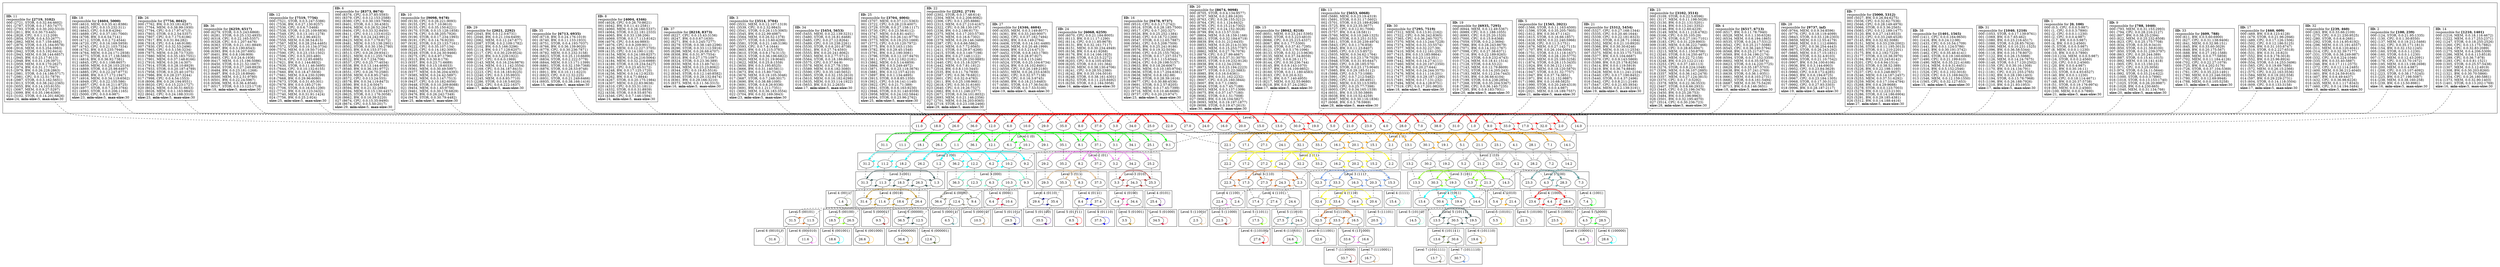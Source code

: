 strict
digraph SkipGraph {

	# vertical
	edge [dir=none style=dashed]
	subgraph {
		"1" -> "1.0" -> "1.1" -> "1.2" -> "1.3" -> "1.4"
		}
	subgraph {
		"2" -> "2.0" -> "2.1" -> "2.2" -> "2.3" -> "2.4" -> "2.5"
		}
	subgraph {
		"32" -> "32.0" -> "32.1" -> "32.2" -> "32.3" -> "32.4" -> "32.5" -> "32.6"
		}
	subgraph {
		"17" -> "17.0" -> "17.1" -> "17.2" -> "17.3" -> "17.4" -> "17.5"
		}
	subgraph {
		"33" -> "33.0" -> "33.1" -> "33.2" -> "33.3" -> "33.4" -> "33.5" -> "33.6" -> "33.7"
		}
	subgraph {
		"9" -> "9.0" -> "9.1" -> "9.2" -> "9.3" -> "9.4" -> "9.5"
		}
	subgraph {
		"31" -> "31.0" -> "31.1" -> "31.2" -> "31.3" -> "31.4" -> "31.5" -> "31.6"
		}
	subgraph {
		"14" -> "14.0" -> "14.1" -> "14.2" -> "14.3" -> "14.4" -> "14.5"
		}
	subgraph {
		"38" -> "38.0"
		}
	subgraph {
		"5" -> "5.0" -> "5.1" -> "5.2" -> "5.3" -> "5.4" -> "5.5"
		}
	subgraph {
		"29" -> "29.0" -> "29.1" -> "29.2" -> "29.3" -> "29.4" -> "29.5"
		}
	subgraph {
		"22" -> "22.0" -> "22.1" -> "22.2" -> "22.3" -> "22.4" -> "22.5"
		}
	subgraph {
		"11" -> "11.0" -> "11.1" -> "11.2" -> "11.3" -> "11.4" -> "11.5" -> "11.6"
		}
	subgraph {
		"23" -> "23.0" -> "23.1" -> "23.2" -> "23.3" -> "23.4" -> "23.5"
		}
	subgraph {
		"3" -> "3.0" -> "3.1" -> "3.2" -> "3.3" -> "3.4" -> "3.5"
		}
	subgraph {
		"25" -> "25.0" -> "25.1" -> "25.2" -> "25.3" -> "25.4"
		}
	subgraph {
		"8" -> "8.0" -> "8.1" -> "8.2" -> "8.3" -> "8.4" -> "8.5"
		}
	subgraph {
		"27" -> "27.0" -> "27.1" -> "27.2" -> "27.3" -> "27.4" -> "27.5" -> "27.6"
		}
	subgraph {
		"18" -> "18.0" -> "18.1" -> "18.2" -> "18.3" -> "18.4" -> "18.5" -> "18.6"
		}
	subgraph {
		"7" -> "7.0" -> "7.1" -> "7.2" -> "7.3" -> "7.4"
		}
	subgraph {
		"21" -> "21.0" -> "21.1" -> "21.2" -> "21.3" -> "21.4" -> "21.5"
		}
	subgraph {
		"34" -> "34.0" -> "34.1" -> "34.2" -> "34.3" -> "34.4" -> "34.5"
		}
	subgraph {
		"13" -> "13.0" -> "13.1" -> "13.2" -> "13.3" -> "13.4" -> "13.5" -> "13.6" -> "13.7"
		}
	subgraph {
		"24" -> "24.0" -> "24.1" -> "24.2" -> "24.3" -> "24.4" -> "24.5" -> "24.6"
		}
	subgraph {
		"36" -> "36.0" -> "36.1" -> "36.2" -> "36.3" -> "36.4" -> "36.5" -> "36.6"
		}
	subgraph {
		"4" -> "4.0" -> "4.1" -> "4.2" -> "4.3" -> "4.4" -> "4.5" -> "4.6"
		}
	subgraph {
		"35" -> "35.0" -> "35.1" -> "35.2" -> "35.3" -> "35.4" -> "35.5"
		}
	subgraph {
		"19" -> "19.0" -> "19.1" -> "19.2" -> "19.3" -> "19.4" -> "19.5" -> "19.6"
		}
	subgraph {
		"30" -> "30.0" -> "30.1" -> "30.2" -> "30.3" -> "30.4" -> "30.5" -> "30.6" -> "30.7"
		}
	subgraph {
		"12" -> "12.0" -> "12.1" -> "12.2" -> "12.3" -> "12.4" -> "12.5" -> "12.6"
		}
	subgraph {
		"26" -> "26.0" -> "26.1" -> "26.2" -> "26.3" -> "26.4" -> "26.5" -> "26.6"
		}
	subgraph {
		"15" -> "15.0" -> "15.1" -> "15.2" -> "15.3" -> "15.4"
		}
	subgraph {
		"37" -> "37.0" -> "37.1" -> "37.2" -> "37.3" -> "37.4" -> "37.5"
		}
	subgraph {
		"6" -> "6.0" -> "6.1" -> "6.2" -> "6.3" -> "6.4" -> "6.5"
		}
	subgraph {
		"20" -> "20.0" -> "20.1" -> "20.2" -> "20.3" -> "20.4" -> "20.5"
		}
	subgraph {
		"10" -> "10.0" -> "10.1" -> "10.2" -> "10.3" -> "10.4" -> "10.5"
		}
	subgraph {
		"16" -> "16.0" -> "16.1" -> "16.2" -> "16.3" -> "16.4" -> "16.5" -> "16.6" -> "16.7"
		}
	subgraph {
		"28" -> "28.0" -> "28.1" -> "28.2" -> "28.3" -> "28.4" -> "28.5" -> "28.6"
		}

	# horizontal
	edge [dir=forward, style=solid]
	subgraph cluster_content {
		rank = same
		"1" [shape=box, label=
			<
				<B>ID:</B> 1<BR ALIGN="LEFT"/>
				responsible for <B>[0, 100)</B><BR ALIGN="LEFT"/>
				000 (0.5, CPU, 0.0.0.5:987)<BR ALIGN="LEFT"/>
				001 (1, CPU, 0.0.0.3:7890)<BR ALIGN="LEFT"/>
				002 (2, CPU, 0.0.0.1:1230)<BR ALIGN="LEFT"/>
				003 (2, CPU, 0.0.0.4:987)<BR ALIGN="LEFT"/>
				004 (2.7, BW, 0.0.0.5:987)<BR ALIGN="LEFT"/>
				005 (4, BW, 0.0.0.2:4560)<BR ALIGN="LEFT"/>
				006 (5, STOR, 0.0.0.5:987)<BR ALIGN="LEFT"/>
				007 (8, MEM, 0.0.0.1:1230)<BR ALIGN="LEFT"/>
				008 (10, BW, 0.0.0.3:7890)<BR ALIGN="LEFT"/>
				009 (10.1234, MEM, 0.0.0.5:987)<BR ALIGN="LEFT"/>
				010 (16, STOR, 0.0.0.2:4560)<BR ALIGN="LEFT"/>
				011 (20, CPU, 0.0.0.2:4560)<BR ALIGN="LEFT"/>
				012 (20, BW, 0.0.0.4:987)<BR ALIGN="LEFT"/>
				013 (31, BW, 0.0.30.16:11)<BR ALIGN="LEFT"/>
				014 (33, STOR, 0.0.4.93:6527)<BR ALIGN="LEFT"/>
				015 (40, BW, 0.0.0.1:1230)<BR ALIGN="LEFT"/>
				016 (40, CPU, 0.0.18.114:4671)<BR ALIGN="LEFT"/>
				017 (48, BW, 0.0.20.37:5738)<BR ALIGN="LEFT"/>
				018 (51, STOR, 0.0.19.176:9974)<BR ALIGN="LEFT"/>
				019 (80, MEM, 0.0.0.2:4560)<BR ALIGN="LEFT"/>
				020 (100, MEM, 0.0.0.3:7890)<BR ALIGN="LEFT"/>
			<B>size:</B>21, <B>min-size:</B>5, <B>max-size:</B>30<BR ALIGN="LEFT"/>			>]
		"2" [shape=box, label=
			<
				<B>ID:</B> 2<BR ALIGN="LEFT"/>
				responsible for <B>[100, 239)</B><BR ALIGN="LEFT"/>
				000 (124, STOR, 0.0.21.95:1335)<BR ALIGN="LEFT"/>
				001 (130, CPU, 0.0.1.30:8550)<BR ALIGN="LEFT"/>
				002 (137, MEM, 0.0.19.212:5466)<BR ALIGN="LEFT"/>
				003 (142, CPU, 0.0.35.171:1813)<BR ALIGN="LEFT"/>
				004 (154, BW, 0.0.32.152:1245)<BR ALIGN="LEFT"/>
				005 (160, STOR, 0.0.0.1:1230)<BR ALIGN="LEFT"/>
				006 (160, STOR, 0.0.0.1:1230)<BR ALIGN="LEFT"/>
				007 (172, MEM, 0.0.12.43:2091)<BR ALIGN="LEFT"/>
				008 (178, CPU, 0.0.33.70:1672)<BR ALIGN="LEFT"/>
				009 (195, MEM, 0.0.13.198:2698)<BR ALIGN="LEFT"/>
				010 (200, MEM, 0.0.0.4:987)<BR ALIGN="LEFT"/>
				011 (208, CPU, 0.0.15.107:4092)<BR ALIGN="LEFT"/>
				012 (223, STOR, 0.0.38.17:5245)<BR ALIGN="LEFT"/>
				013 (225, BW, 0.0.27.198:5087)<BR ALIGN="LEFT"/>
				014 (238, MEM, 0.0.38.160:258)<BR ALIGN="LEFT"/>
				015 (239, BW, 0.0.13.50:8981)<BR ALIGN="LEFT"/>
			<B>size:</B>16, <B>min-size:</B>5, <B>max-size:</B>30<BR ALIGN="LEFT"/>			>]
		"32" [shape=box, label=
			<
				<B>ID:</B> 32<BR ALIGN="LEFT"/>
				responsible for <B>[239, 460)</B><BR ALIGN="LEFT"/>
				000 (263, BW, 0.0.33.66:2109)<BR ALIGN="LEFT"/>
				001 (275, CPU, 0.0.21.230:9525)<BR ALIGN="LEFT"/>
				002 (280, STOR, 0.0.6.6:2681)<BR ALIGN="LEFT"/>
				003 (292, STOR, 0.0.14.95:6192)<BR ALIGN="LEFT"/>
				004 (296, MEM, 0.0.15.191:4557)<BR ALIGN="LEFT"/>
				005 (311, MEM, 0.0.6.120:4041)<BR ALIGN="LEFT"/>
				006 (314, CPU, 0.0.32.39:7177)<BR ALIGN="LEFT"/>
				007 (331, STOR, 0.0.38.249:987)<BR ALIGN="LEFT"/>
				008 (332, CPU, 0.0.6.224:1046)<BR ALIGN="LEFT"/>
				009 (335, BW, 0.0.33.40:5887)<BR ALIGN="LEFT"/>
				010 (346, BW, 0.0.17.111:2575)<BR ALIGN="LEFT"/>
				011 (372, CPU, 0.0.12.114:2485)<BR ALIGN="LEFT"/>
				012 (400, MEM, 0.0.36.212:4040)<BR ALIGN="LEFT"/>
				013 (401, BW, 0.0.24.59:9163)<BR ALIGN="LEFT"/>
				014 (407, BW, 0.0.6.49:4437)<BR ALIGN="LEFT"/>
				015 (432, CPU, 0.0.36.98:6226)<BR ALIGN="LEFT"/>
				016 (435, MEM, 0.0.1.117:8343)<BR ALIGN="LEFT"/>
				017 (460, CPU, 0.0.14.194:3484)<BR ALIGN="LEFT"/>
			<B>size:</B>18, <B>min-size:</B>5, <B>max-size:</B>30<BR ALIGN="LEFT"/>			>]
		"17" [shape=box, label=
			<
				<B>ID:</B> 17<BR ALIGN="LEFT"/>
				responsible for <B>[460, 609)</B><BR ALIGN="LEFT"/>
				000 (469, BW, 0.0.8.123:4128)<BR ALIGN="LEFT"/>
				001 (479, STOR, 0.0.21.96:2946)<BR ALIGN="LEFT"/>
				002 (489, CPU, 0.0.17.126:1506)<BR ALIGN="LEFT"/>
				003 (502, CPU, 0.0.12.186:5125)<BR ALIGN="LEFT"/>
				004 (506, BW, 0.0.31.103:8747)<BR ALIGN="LEFT"/>
				005 (519, STOR, 0.0.2.227:6518)<BR ALIGN="LEFT"/>
				006 (531, BW, 0.0.31.16:823)<BR ALIGN="LEFT"/>
				007 (552, BW, 0.0.9.178:3018)<BR ALIGN="LEFT"/>
				008 (552, BW, 0.0.23.96:8924)<BR ALIGN="LEFT"/>
				009 (554, STOR, 0.0.14.253:3496)<BR ALIGN="LEFT"/>
				010 (565, CPU, 0.0.19.69:7685)<BR ALIGN="LEFT"/>
				011 (572, MEM, 0.0.26.15:2366)<BR ALIGN="LEFT"/>
				012 (575, CPU, 0.0.22.163:3536)<BR ALIGN="LEFT"/>
				013 (584, MEM, 0.0.19.202:558)<BR ALIGN="LEFT"/>
				014 (597, BW, 0.0.29.229:2731)<BR ALIGN="LEFT"/>
				015 (604, STOR, 0.0.14.118:3504)<BR ALIGN="LEFT"/>
				016 (609, CPU, 0.0.0.133:3158)<BR ALIGN="LEFT"/>
			<B>size:</B>17, <B>min-size:</B>5, <B>max-size:</B>30<BR ALIGN="LEFT"/>			>]
		"33" [shape=box, label=
			<
				<B>ID:</B> 33<BR ALIGN="LEFT"/>
				responsible for <B>[609, 788)</B><BR ALIGN="LEFT"/>
				000 (611, BW, 0.0.5.60:6900)<BR ALIGN="LEFT"/>
				001 (627, CPU, 0.0.31.138:9406)<BR ALIGN="LEFT"/>
				002 (641, MEM, 0.0.32.98:151)<BR ALIGN="LEFT"/>
				003 (645, BW, 0.0.33.60:3029)<BR ALIGN="LEFT"/>
				004 (649, BW, 0.0.20.175:567)<BR ALIGN="LEFT"/>
				005 (688, BW, 0.0.27.192:1588)<BR ALIGN="LEFT"/>
				006 (689, MEM, 0.0.0.77:5859)<BR ALIGN="LEFT"/>
				007 (702, MEM, 0.0.11.184:4126)<BR ALIGN="LEFT"/>
				008 (702, CPU, 0.0.22.27:1079)<BR ALIGN="LEFT"/>
				009 (725, BW, 0.0.4.202:5176)<BR ALIGN="LEFT"/>
				010 (726, STOR, 0.0.37.104:5369)<BR ALIGN="LEFT"/>
				011 (761, CPU, 0.0.35.223:1491)<BR ALIGN="LEFT"/>
				012 (780, MEM, 0.0.23.246:5920)<BR ALIGN="LEFT"/>
				013 (780, CPU, 0.0.12.69:9948)<BR ALIGN="LEFT"/>
				014 (788, MEM, 0.0.0.105:5258)<BR ALIGN="LEFT"/>
			<B>size:</B>15, <B>min-size:</B>5, <B>max-size:</B>30<BR ALIGN="LEFT"/>			>]
		"9" [shape=box, label=
			<
				<B>ID:</B> 9<BR ALIGN="LEFT"/>
				responsible for <B>[788, 1040)</B><BR ALIGN="LEFT"/>
				000 (793, MEM, 0.0.31.153:2993)<BR ALIGN="LEFT"/>
				001 (794, CPU, 0.0.28.216:2127)<BR ALIGN="LEFT"/>
				002 (807, BW, 0.0.38.25:2394)<BR ALIGN="LEFT"/>
				003 (822, MEM, 0.0.25.232:8508)<BR ALIGN="LEFT"/>
				004 (823, CPU, 0.0.25.175:7708)<BR ALIGN="LEFT"/>
				005 (834, STOR, 0.0.35.9:3410)<BR ALIGN="LEFT"/>
				006 (850, STOR, 0.0.21.59:8100)<BR ALIGN="LEFT"/>
				007 (850, STOR, 0.0.31.239:3797)<BR ALIGN="LEFT"/>
				008 (863, CPU, 0.0.20.244:389)<BR ALIGN="LEFT"/>
				009 (887, STOR, 0.0.15.41:1015)<BR ALIGN="LEFT"/>
				010 (892, MEM, 0.0.18.141:418)<BR ALIGN="LEFT"/>
				011 (905, CPU, 0.0.13.150:23)<BR ALIGN="LEFT"/>
				012 (971, CPU, 0.0.3.25:3056)<BR ALIGN="LEFT"/>
				013 (974, STOR, 0.0.24.11:5644)<BR ALIGN="LEFT"/>
				014 (992, STOR, 0.0.33.214:622)<BR ALIGN="LEFT"/>
				015 (1000, STOR, 0.0.0.3:7890)<BR ALIGN="LEFT"/>
				016 (1018, STOR, 0.0.13.153:1740)<BR ALIGN="LEFT"/>
				017 (1025, STOR, 0.0.26.20:9987)<BR ALIGN="LEFT"/>
				018 (1028, BW, 0.0.4.230:665)<BR ALIGN="LEFT"/>
				019 (1040, MEM, 0.0.31.134:766)<BR ALIGN="LEFT"/>
			<B>size:</B>20, <B>min-size:</B>5, <B>max-size:</B>30<BR ALIGN="LEFT"/>			>]
		"31" [shape=box, label=
			<
				<B>ID:</B> 31<BR ALIGN="LEFT"/>
				responsible for <B>[1040, 1210)</B><BR ALIGN="LEFT"/>
				000 (1053, STOR, 0.0.17.139:9761)<BR ALIGN="LEFT"/>
				001 (1069, BW, 0.0.7.65:462)<BR ALIGN="LEFT"/>
				002 (1080, BW, 0.0.23.216:4517)<BR ALIGN="LEFT"/>
				003 (1088, STOR, 0.0.28.85:7624)<BR ALIGN="LEFT"/>
				004 (1090, MEM, 0.0.10.231:1525)<BR ALIGN="LEFT"/>
				005 (1096, BW, 0.0.36.58:5344)<BR ALIGN="LEFT"/>
				006 (1118, BW, 0.0.10.178:8072)<BR ALIGN="LEFT"/>
				007 (1122, BW, 0.0.26.15:5988)<BR ALIGN="LEFT"/>
				008 (1126, MEM, 0.0.14.24:7675)<BR ALIGN="LEFT"/>
				009 (1148, STOR, 0.0.17.120:2502)<BR ALIGN="LEFT"/>
				010 (1159, CPU, 0.0.30.16:1308)<BR ALIGN="LEFT"/>
				011 (1170, BW, 0.0.14.134:791)<BR ALIGN="LEFT"/>
				012 (1181, CPU, 0.0.21.255:2765)<BR ALIGN="LEFT"/>
				013 (1192, BW, 0.0.28.190:1403)<BR ALIGN="LEFT"/>
				014 (1194, STOR, 0.0.13.78:7968)<BR ALIGN="LEFT"/>
				015 (1196, BW, 0.0.26.188:7926)<BR ALIGN="LEFT"/>
				016 (1210, BW, 0.0.21.93:1953)<BR ALIGN="LEFT"/>
			<B>size:</B>17, <B>min-size:</B>5, <B>max-size:</B>30<BR ALIGN="LEFT"/>			>]
		"14" [shape=box, label=
			<
				<B>ID:</B> 14<BR ALIGN="LEFT"/>
				responsible for <B>[1210, 1401)</B><BR ALIGN="LEFT"/>
				000 (1216, MEM, 0.0.18.116:4672)<BR ALIGN="LEFT"/>
				001 (1222, MEM, 0.0.17.253:2371)<BR ALIGN="LEFT"/>
				002 (1247, STOR, 0.0.18.255:2526)<BR ALIGN="LEFT"/>
				003 (1260, CPU, 0.0.13.175:7882)<BR ALIGN="LEFT"/>
				004 (1264, CPU, 0.0.32.83:2089)<BR ALIGN="LEFT"/>
				005 (1275, MEM, 0.0.4.206:5309)<BR ALIGN="LEFT"/>
				006 (1286, MEM, 0.0.6.113:8518)<BR ALIGN="LEFT"/>
				007 (1289, CPU, 0.0.36.7:978)<BR ALIGN="LEFT"/>
				008 (1293, CPU, 0.0.0.81:1521)<BR ALIGN="LEFT"/>
				009 (1305, STOR, 0.0.25.57:5438)<BR ALIGN="LEFT"/>
				010 (1307, MEM, 0.0.3.12:4919)<BR ALIGN="LEFT"/>
				011 (1308, BW, 0.0.30.203:8260)<BR ALIGN="LEFT"/>
				012 (1321, BW, 0.0.30.70:5866)<BR ALIGN="LEFT"/>
				013 (1354, CPU, 0.0.26.180:5861)<BR ALIGN="LEFT"/>
				014 (1373, MEM, 0.0.32.90:1403)<BR ALIGN="LEFT"/>
				015 (1401, STOR, 0.0.13.202:1769)<BR ALIGN="LEFT"/>
			<B>size:</B>16, <B>min-size:</B>5, <B>max-size:</B>30<BR ALIGN="LEFT"/>			>]
		"38" [shape=box, label=
			<
				<B>ID:</B> 38<BR ALIGN="LEFT"/>
				responsible for <B>[1401, 1565)</B><BR ALIGN="LEFT"/>
				000 (1411, CPU, 0.0.0.164:9650)<BR ALIGN="LEFT"/>
				001 (1416, BW, 0.0.24.12:98)<BR ALIGN="LEFT"/>
				002 (1433, CPU, 0.0.10.54:1709)<BR ALIGN="LEFT"/>
				003 (1441, BW, 0.0.1.124:5786)<BR ALIGN="LEFT"/>
				004 (1443, BW, 0.0.30.191:3742)<BR ALIGN="LEFT"/>
				005 (1462, CPU, 0.0.35.48:4141)<BR ALIGN="LEFT"/>
				006 (1463, STOR, 0.0.19.160:6069)<BR ALIGN="LEFT"/>
				007 (1490, CPU, 0.0.21.199:610)<BR ALIGN="LEFT"/>
				008 (1490, MEM, 0.0.35.221:4168)<BR ALIGN="LEFT"/>
				009 (1514, MEM, 0.0.9.31:6451)<BR ALIGN="LEFT"/>
				010 (1516, BW, 0.0.5.152:2546)<BR ALIGN="LEFT"/>
				011 (1526, CPU, 0.0.2.102:3016)<BR ALIGN="LEFT"/>
				012 (1529, CPU, 0.0.13.169:9423)<BR ALIGN="LEFT"/>
				013 (1546, MEM, 0.0.12.159:1550)<BR ALIGN="LEFT"/>
				014 (1565, CPU, 0.0.32.127:653)<BR ALIGN="LEFT"/>
			<B>size:</B>15, <B>min-size:</B>5, <B>max-size:</B>30<BR ALIGN="LEFT"/>			>]
		"5" [shape=box, label=
			<
				<B>ID:</B> 5<BR ALIGN="LEFT"/>
				responsible for <B>[1565, 2021)</B><BR ALIGN="LEFT"/>
				000 (1566, STOR, 0.0.11.163:4500)<BR ALIGN="LEFT"/>
				001 (1596, STOR, 0.0.35.205:7805)<BR ALIGN="LEFT"/>
				002 (1612, BW, 0.0.30.47:1142)<BR ALIGN="LEFT"/>
				003 (1615, STOR, 0.0.16.66:1857)<BR ALIGN="LEFT"/>
				004 (1619, MEM, 0.0.22.240:5966)<BR ALIGN="LEFT"/>
				005 (1638, CPU, 0.0.11.3:1751)<BR ALIGN="LEFT"/>
				006 (1676, MEM, 0.0.27.142:7115)<BR ALIGN="LEFT"/>
				007 (1707, BW, 0.0.26.104:5004)<BR ALIGN="LEFT"/>
				008 (1751, STOR, 0.0.13.118:1637)<BR ALIGN="LEFT"/>
				009 (1808, STOR, 0.0.28.120:5775)<BR ALIGN="LEFT"/>
				010 (1831, MEM, 0.0.25.180:3258)<BR ALIGN="LEFT"/>
				011 (1874, STOR, 0.0.28.115:3435)<BR ALIGN="LEFT"/>
				012 (1924, BW, 0.0.36.212:1145)<BR ALIGN="LEFT"/>
				013 (1936, MEM, 0.0.18.120:5870)<BR ALIGN="LEFT"/>
				014 (1947, STOR, 0.0.31.32:7757)<BR ALIGN="LEFT"/>
				015 (1947, BW, 0.0.37.74:3851)<BR ALIGN="LEFT"/>
				016 (1971, BW, 0.0.12.132:9887)<BR ALIGN="LEFT"/>
				017 (1980, BW, 0.0.10.68:5825)<BR ALIGN="LEFT"/>
				018 (1990, STOR, 0.0.20.249:4319)<BR ALIGN="LEFT"/>
				019 (2000, STOR, 0.0.0.4:987)<BR ALIGN="LEFT"/>
				020 (2021, MEM, 0.0.18.189:7557)<BR ALIGN="LEFT"/>
			<B>size:</B>21, <B>min-size:</B>5, <B>max-size:</B>30<BR ALIGN="LEFT"/>			>]
		"29" [shape=box, label=
			<
				<B>ID:</B> 29<BR ALIGN="LEFT"/>
				responsible for <B>[2021, 2292)</B><BR ALIGN="LEFT"/>
				000 (2045, BW, 0.0.12.0:6731)<BR ALIGN="LEFT"/>
				001 (2046, BW, 0.0.21.104:6409)<BR ALIGN="LEFT"/>
				002 (2062, MEM, 0.0.12.247:877)<BR ALIGN="LEFT"/>
				003 (2087, STOR, 0.0.2.109:1782)<BR ALIGN="LEFT"/>
				004 (2102, BW, 0.0.5.166:3296)<BR ALIGN="LEFT"/>
				005 (2114, BW, 0.0.17.128:6207)<BR ALIGN="LEFT"/>
				006 (2117, CPU, 0.0.30.229:9524)<BR ALIGN="LEFT"/>
				007 (2120, BW, 0.0.5.229:1922)<BR ALIGN="LEFT"/>
				008 (2137, CPU, 0.0.6.0:1969)<BR ALIGN="LEFT"/>
				009 (2143, MEM, 0.0.16.234:9876)<BR ALIGN="LEFT"/>
				010 (2154, MEM, 0.0.11.142:3554)<BR ALIGN="LEFT"/>
				011 (2169, CPU, 0.0.34.187:8415)<BR ALIGN="LEFT"/>
				012 (2223, CPU, 0.0.18.183:9225)<BR ALIGN="LEFT"/>
				013 (2240, CPU, 0.0.3.135:9933)<BR ALIGN="LEFT"/>
				014 (2245, MEM, 0.0.8.93:7710)<BR ALIGN="LEFT"/>
				015 (2286, STOR, 0.0.18.5:6020)<BR ALIGN="LEFT"/>
				016 (2292, CPU, 0.0.6.222:1637)<BR ALIGN="LEFT"/>
			<B>size:</B>17, <B>min-size:</B>5, <B>max-size:</B>30<BR ALIGN="LEFT"/>			>]
		"22" [shape=box, label=
			<
				<B>ID:</B> 22<BR ALIGN="LEFT"/>
				responsible for <B>[2292, 2719)</B><BR ALIGN="LEFT"/>
				000 (2302, STOR, 0.0.17.48:614)<BR ALIGN="LEFT"/>
				001 (2304, MEM, 0.0.2.206:9082)<BR ALIGN="LEFT"/>
				002 (2306, CPU, 0.0.1.205:8886)<BR ALIGN="LEFT"/>
				003 (2313, MEM, 0.0.27.210:4167)<BR ALIGN="LEFT"/>
				004 (2322, CPU, 0.0.38.130:197)<BR ALIGN="LEFT"/>
				005 (2336, BW, 0.0.2.186:8173)<BR ALIGN="LEFT"/>
				006 (2375, MEM, 0.0.17.203:5730)<BR ALIGN="LEFT"/>
				007 (2376, MEM, 0.0.16.6:7302)<BR ALIGN="LEFT"/>
				008 (2379, MEM, 0.0.29.146:3469)<BR ALIGN="LEFT"/>
				009 (2387, CPU, 0.0.6.66:5862)<BR ALIGN="LEFT"/>
				010 (2410, MEM, 0.0.7.72:9565)<BR ALIGN="LEFT"/>
				011 (2411, STOR, 0.0.29.97:4266)<BR ALIGN="LEFT"/>
				012 (2415, STOR, 0.0.3.149:7198)<BR ALIGN="LEFT"/>
				013 (2436, BW, 0.0.27.148:1122)<BR ALIGN="LEFT"/>
				014 (2439, STOR, 0.0.29.250:9885)<BR ALIGN="LEFT"/>
				015 (2440, CPU, 0.0.15.18:3297)<BR ALIGN="LEFT"/>
				016 (2442, MEM, 0.0.7.81:1812)<BR ALIGN="LEFT"/>
				017 (2516, BW, 0.0.8.110:3445)<BR ALIGN="LEFT"/>
				018 (2535, BW, 0.0.11.74:7839)<BR ALIGN="LEFT"/>
				019 (2587, CPU, 0.0.36.78:6821)<BR ALIGN="LEFT"/>
				020 (2601, CPU, 0.0.32.0:4783)<BR ALIGN="LEFT"/>
				021 (2611, BW, 0.0.25.108:9681)<BR ALIGN="LEFT"/>
				022 (2618, CPU, 0.0.30.31:6160)<BR ALIGN="LEFT"/>
				023 (2640, CPU, 0.0.19.26:7527)<BR ALIGN="LEFT"/>
				024 (2662, BW, 0.0.11.246:2377)<BR ALIGN="LEFT"/>
				025 (2671, STOR, 0.0.34.101:8032)<BR ALIGN="LEFT"/>
				026 (2693, MEM, 0.0.21.146:2356)<BR ALIGN="LEFT"/>
				027 (2701, MEM, 0.0.34.203:9365)<BR ALIGN="LEFT"/>
				028 (2719, STOR, 0.0.23.108:2466)<BR ALIGN="LEFT"/>
			<B>size:</B>29, <B>min-size:</B>5, <B>max-size:</B>30<BR ALIGN="LEFT"/>			>]
		"11" [shape=box, label=
			<
				<B>ID:</B> 11<BR ALIGN="LEFT"/>
				responsible for <B>[2719, 3102)</B><BR ALIGN="LEFT"/>
				000 (2721, STOR, 0.0.32.64:4602)<BR ALIGN="LEFT"/>
				001 (2787, STOR, 0.0.17.83:7477)<BR ALIGN="LEFT"/>
				002 (2793, STOR, 0.0.30.202:5310)<BR ALIGN="LEFT"/>
				003 (2811, BW, 0.0.30.73:445)<BR ALIGN="LEFT"/>
				004 (2828, CPU, 0.0.1.112:209)<BR ALIGN="LEFT"/>
				005 (2854, STOR, 0.0.4.53:2677)<BR ALIGN="LEFT"/>
				006 (2862, MEM, 0.0.7.159:4882)<BR ALIGN="LEFT"/>
				007 (2876, STOR, 0.0.15.164:9578)<BR ALIGN="LEFT"/>
				008 (2916, MEM, 0.0.5.254:3983)<BR ALIGN="LEFT"/>
				009 (2942, STOR, 0.0.5.192:6414)<BR ALIGN="LEFT"/>
				010 (2943, MEM, 0.0.38.144:6857)<BR ALIGN="LEFT"/>
				011 (2945, BW, 0.0.23.17:9113)<BR ALIGN="LEFT"/>
				012 (2948, BW, 0.0.31.126:3971)<BR ALIGN="LEFT"/>
				013 (2959, MEM, 0.0.9.170:2627)<BR ALIGN="LEFT"/>
				014 (2974, BW, 0.0.31.17:7047)<BR ALIGN="LEFT"/>
				015 (2979, BW, 0.0.26.228:2863)<BR ALIGN="LEFT"/>
				016 (2981, STOR, 0.0.14.186:5717)<BR ALIGN="LEFT"/>
				017 (2981, CPU, 0.0.12.51:7879)<BR ALIGN="LEFT"/>
				018 (2987, STOR, 0.0.3.162:5651)<BR ALIGN="LEFT"/>
				019 (3013, STOR, 0.0.38.242:2365)<BR ALIGN="LEFT"/>
				020 (3055, BW, 0.0.14.103:9155)<BR ALIGN="LEFT"/>
				021 (3067, MEM, 0.0.9.27:5297)<BR ALIGN="LEFT"/>
				022 (3099, BW, 0.0.35.196:6390)<BR ALIGN="LEFT"/>
				023 (3102, STOR, 0.0.14.201:6826)<BR ALIGN="LEFT"/>
			<B>size:</B>24, <B>min-size:</B>5, <B>max-size:</B>30<BR ALIGN="LEFT"/>			>]
		"23" [shape=box, label=
			<
				<B>ID:</B> 23<BR ALIGN="LEFT"/>
				responsible for <B>[3102, 3514)</B><BR ALIGN="LEFT"/>
				000 (3109, STOR, 0.0.22.5:8596)<BR ALIGN="LEFT"/>
				001 (3117, MEM, 0.0.11.198:5028)<BR ALIGN="LEFT"/>
				002 (3130, BW, 0.0.21.131:5201)<BR ALIGN="LEFT"/>
				003 (3144, BW, 0.0.13.241:3352)<BR ALIGN="LEFT"/>
				004 (3146, BW, 0.0.12.60:4229)<BR ALIGN="LEFT"/>
				005 (3149, MEM, 0.0.11.218:4782)<BR ALIGN="LEFT"/>
				006 (3166, CPU, 0.0.35.105:29)<BR ALIGN="LEFT"/>
				007 (3178, STOR, 0.0.27.191:7101)<BR ALIGN="LEFT"/>
				008 (3183, CPU, 0.0.31.229:8903)<BR ALIGN="LEFT"/>
				009 (3185, MEM, 0.0.36.222:7466)<BR ALIGN="LEFT"/>
				010 (3195, CPU, 0.0.28.65:6947)<BR ALIGN="LEFT"/>
				011 (3213, MEM, 0.0.1.150:8706)<BR ALIGN="LEFT"/>
				012 (3240, STOR, 0.0.14.250:4671)<BR ALIGN="LEFT"/>
				013 (3241, MEM, 0.0.22.72:158)<BR ALIGN="LEFT"/>
				014 (3248, BW, 0.0.23.122:2114)<BR ALIGN="LEFT"/>
				015 (3253, CPU, 0.0.37.140:113)<BR ALIGN="LEFT"/>
				016 (3276, STOR, 0.0.8.224:1048)<BR ALIGN="LEFT"/>
				017 (3306, MEM, 0.0.36.107:2885)<BR ALIGN="LEFT"/>
				018 (3357, MEM, 0.0.36.142:2478)<BR ALIGN="LEFT"/>
				019 (3357, MEM, 0.0.27.124:3815)<BR ALIGN="LEFT"/>
				020 (3370, CPU, 0.0.17.0:5292)<BR ALIGN="LEFT"/>
				021 (3378, MEM, 0.0.22.36:3533)<BR ALIGN="LEFT"/>
				022 (3407, STOR, 0.0.6.66:2933)<BR ALIGN="LEFT"/>
				023 (3445, CPU, 0.0.23.196:3476)<BR ALIGN="LEFT"/>
				024 (3450, BW, 0.0.25.28:753)<BR ALIGN="LEFT"/>
				025 (3484, BW, 0.0.0.196:9963)<BR ALIGN="LEFT"/>
				026 (3501, BW, 0.0.32.195:4070)<BR ALIGN="LEFT"/>
				027 (3514, CPU, 0.0.30.236:723)<BR ALIGN="LEFT"/>
			<B>size:</B>28, <B>min-size:</B>5, <B>max-size:</B>30<BR ALIGN="LEFT"/>			>]
		"3" [shape=box, label=
			<
				<B>ID:</B> 3<BR ALIGN="LEFT"/>
				responsible for <B>[3514, 3704)</B><BR ALIGN="LEFT"/>
				000 (3531, MEM, 0.0.12.107:1319)<BR ALIGN="LEFT"/>
				001 (3539, CPU, 0.0.2.32:9843)<BR ALIGN="LEFT"/>
				002 (3541, STOR, 0.0.26.115:3065)<BR ALIGN="LEFT"/>
				003 (3545, BW, 0.0.22.99:4987)<BR ALIGN="LEFT"/>
				004 (3564, MEM, 0.0.26.52:1378)<BR ALIGN="LEFT"/>
				005 (3577, STOR, 0.0.13.60:4299)<BR ALIGN="LEFT"/>
				006 (3581, STOR, 0.0.21.148:3196)<BR ALIGN="LEFT"/>
				007 (3593, CPU, 0.0.7.4:1644)<BR ALIGN="LEFT"/>
				008 (3603, BW, 0.0.15.215:3783)<BR ALIGN="LEFT"/>
				009 (3610, STOR, 0.0.9.174:3115)<BR ALIGN="LEFT"/>
				010 (3613, STOR, 0.0.36.196:6822)<BR ALIGN="LEFT"/>
				011 (3620, MEM, 0.0.21.19:9040)<BR ALIGN="LEFT"/>
				012 (3622, MEM, 0.0.25.8:1559)<BR ALIGN="LEFT"/>
				013 (3650, BW, 0.0.3.195:8525)<BR ALIGN="LEFT"/>
				014 (3666, BW, 0.0.31.140:5811)<BR ALIGN="LEFT"/>
				015 (3673, BW, 0.0.15.80:7343)<BR ALIGN="LEFT"/>
				016 (3676, MEM, 0.0.19.105:3046)<BR ALIGN="LEFT"/>
				017 (3687, STOR, 0.0.7.248:3017)<BR ALIGN="LEFT"/>
				018 (3690, BW, 0.0.38.88:1095)<BR ALIGN="LEFT"/>
				019 (3691, STOR, 0.0.8.26:9336)<BR ALIGN="LEFT"/>
				020 (3691, BW, 0.0.1.211:7351)<BR ALIGN="LEFT"/>
				021 (3692, MEM, 0.0.36.183:3554)<BR ALIGN="LEFT"/>
				022 (3704, BW, 0.0.32.169:3843)<BR ALIGN="LEFT"/>
			<B>size:</B>23, <B>min-size:</B>5, <B>max-size:</B>30<BR ALIGN="LEFT"/>			>]
		"25" [shape=box, label=
			<
				<B>ID:</B> 25<BR ALIGN="LEFT"/>
				responsible for <B>[3704, 4004)</B><BR ALIGN="LEFT"/>
				000 (3707, MEM, 0.0.37.121:5363)<BR ALIGN="LEFT"/>
				001 (3722, CPU, 0.0.28.219:4007)<BR ALIGN="LEFT"/>
				002 (3729, STOR, 0.0.27.158:1117)<BR ALIGN="LEFT"/>
				003 (3730, CPU, 0.0.23.56:6112)<BR ALIGN="LEFT"/>
				004 (3747, MEM, 0.0.8.81:4451)<BR ALIGN="LEFT"/>
				005 (3762, MEM, 0.0.26.141:9776)<BR ALIGN="LEFT"/>
				006 (3773, MEM, 0.0.19.253:1669)<BR ALIGN="LEFT"/>
				007 (3773, CPU, 0.0.10.120:7972)<BR ALIGN="LEFT"/>
				008 (3775, BW, 0.0.5.163:1150)<BR ALIGN="LEFT"/>
				009 (3782, BW, 0.0.29.45:1548)<BR ALIGN="LEFT"/>
				010 (3791, BW, 0.0.2.190:3081)<BR ALIGN="LEFT"/>
				011 (3796, STOR, 0.0.12.107:9470)<BR ALIGN="LEFT"/>
				012 (3811, CPU, 0.0.12.182:2181)<BR ALIGN="LEFT"/>
				013 (3862, MEM, 0.0.5.14:6859)<BR ALIGN="LEFT"/>
				014 (3866, BW, 0.0.5.249:4972)<BR ALIGN="LEFT"/>
				015 (3871, STOR, 0.0.23.118:3676)<BR ALIGN="LEFT"/>
				016 (3881, BW, 0.0.12.157:4210)<BR ALIGN="LEFT"/>
				017 (3897, BW, 0.0.1.134:4895)<BR ALIGN="LEFT"/>
				018 (3913, STOR, 0.0.8.85:1350)<BR ALIGN="LEFT"/>
				019 (3921, CPU, 0.0.16.141:1140)<BR ALIGN="LEFT"/>
				020 (3922, CPU, 0.0.21.71:389)<BR ALIGN="LEFT"/>
				021 (3941, STOR, 0.0.6.163:9230)<BR ALIGN="LEFT"/>
				022 (3946, STOR, 0.0.31.140:9359)<BR ALIGN="LEFT"/>
				023 (3958, MEM, 0.0.24.102:5844)<BR ALIGN="LEFT"/>
				024 (4004, STOR, 0.0.23.96:2762)<BR ALIGN="LEFT"/>
			<B>size:</B>25, <B>min-size:</B>5, <B>max-size:</B>30<BR ALIGN="LEFT"/>			>]
		"8" [shape=box, label=
			<
				<B>ID:</B> 8<BR ALIGN="LEFT"/>
				responsible for <B>[4004, 4346)</B><BR ALIGN="LEFT"/>
				000 (4028, CPU, 0.0.26.70:8621)<BR ALIGN="LEFT"/>
				001 (4042, BW, 0.0.11.41:2581)<BR ALIGN="LEFT"/>
				002 (4060, MEM, 0.0.26.160:5337)<BR ALIGN="LEFT"/>
				003 (4064, STOR, 0.0.22.181:2333)<BR ALIGN="LEFT"/>
				004 (4065, BW, 0.0.33.138:206)<BR ALIGN="LEFT"/>
				005 (4069, STOR, 0.0.17.113:8162)<BR ALIGN="LEFT"/>
				006 (4076, CPU, 0.0.6.44:9893)<BR ALIGN="LEFT"/>
				007 (4076, CPU, 0.0.9.209:9011)<BR ALIGN="LEFT"/>
				008 (4129, MEM, 0.0.12.227:3705)<BR ALIGN="LEFT"/>
				009 (4135, CPU, 0.0.14.190:1118)<BR ALIGN="LEFT"/>
				010 (4154, MEM, 0.0.24.189:8257)<BR ALIGN="LEFT"/>
				011 (4160, MEM, 0.0.24.216:5064)<BR ALIGN="LEFT"/>
				012 (4184, MEM, 0.0.32.216:6989)<BR ALIGN="LEFT"/>
				013 (4189, STOR, 0.0.19.234:5427)<BR ALIGN="LEFT"/>
				014 (4201, CPU, 0.0.23.45:5172)<BR ALIGN="LEFT"/>
				015 (4248, BW, 0.0.17.125:1720)<BR ALIGN="LEFT"/>
				016 (4256, MEM, 0.0.14.12:9233)<BR ALIGN="LEFT"/>
				017 (4262, BW, 0.0.4.71:8844)<BR ALIGN="LEFT"/>
				018 (4267, STOR, 0.0.20.175:1984)<BR ALIGN="LEFT"/>
				019 (4307, MEM, 0.0.22.83:9638)<BR ALIGN="LEFT"/>
				020 (4310, CPU, 0.0.33.31:1811)<BR ALIGN="LEFT"/>
				021 (4332, STOR, 0.0.0.31:8939)<BR ALIGN="LEFT"/>
				022 (4338, STOR, 0.0.9.55:8576)<BR ALIGN="LEFT"/>
				023 (4346, CPU, 0.0.7.146:1594)<BR ALIGN="LEFT"/>
			<B>size:</B>24, <B>min-size:</B>5, <B>max-size:</B>30<BR ALIGN="LEFT"/>			>]
		"27" [shape=box, label=
			<
				<B>ID:</B> 27<BR ALIGN="LEFT"/>
				responsible for <B>[4346, 4604)</B><BR ALIGN="LEFT"/>
				000 (4355, MEM, 0.0.3.149:8077)<BR ALIGN="LEFT"/>
				001 (4361, BW, 0.0.33.240:9007)<BR ALIGN="LEFT"/>
				002 (4362, CPU, 0.0.37.182:7494)<BR ALIGN="LEFT"/>
				003 (4392, BW, 0.0.6.149:2764)<BR ALIGN="LEFT"/>
				004 (4406, STOR, 0.0.14.161:4480)<BR ALIGN="LEFT"/>
				005 (4428, MEM, 0.0.20.48:1999)<BR ALIGN="LEFT"/>
				006 (4444, BW, 0.0.5.214:4713)<BR ALIGN="LEFT"/>
				007 (4452, STOR, 0.0.8.163:1780)<BR ALIGN="LEFT"/>
				008 (4459, BW, 0.0.28.97:927)<BR ALIGN="LEFT"/>
				009 (4519, BW, 0.0.8.115:246)<BR ALIGN="LEFT"/>
				010 (4524, STOR, 0.0.25.104:6734)<BR ALIGN="LEFT"/>
				011 (4524, BW, 0.0.18.102:8491)<BR ALIGN="LEFT"/>
				012 (4550, CPU, 0.0.26.149:2180)<BR ALIGN="LEFT"/>
				013 (4551, MEM, 0.0.26.233:4383)<BR ALIGN="LEFT"/>
				014 (4561, CPU, 0.0.32.57:7138)<BR ALIGN="LEFT"/>
				015 (4575, CPU, 0.0.16.3:9745)<BR ALIGN="LEFT"/>
				016 (4580, BW, 0.0.18.213:6483)<BR ALIGN="LEFT"/>
				017 (4581, STOR, 0.0.17.36:5418)<BR ALIGN="LEFT"/>
				018 (4604, STOR, 0.0.7.53:5100)<BR ALIGN="LEFT"/>
			<B>size:</B>19, <B>min-size:</B>5, <B>max-size:</B>30<BR ALIGN="LEFT"/>			>]
		"18" [shape=box, label=
			<
				<B>ID:</B> 18<BR ALIGN="LEFT"/>
				responsible for <B>[4604, 5000)</B><BR ALIGN="LEFT"/>
				000 (4610, MEM, 0.0.35.41:8386)<BR ALIGN="LEFT"/>
				001 (4625, CPU, 0.0.15.232:311)<BR ALIGN="LEFT"/>
				002 (4643, CPU, 0.0.8.8:4294)<BR ALIGN="LEFT"/>
				003 (4689, CPU, 0.0.37.181:7060)<BR ALIGN="LEFT"/>
				004 (4708, BW, 0.0.6.54:7141)<BR ALIGN="LEFT"/>
				005 (4712, STOR, 0.0.2.72:4544)<BR ALIGN="LEFT"/>
				006 (4720, CPU, 0.0.16.169:5959)<BR ALIGN="LEFT"/>
				007 (4743, CPU, 0.0.21.103:7334)<BR ALIGN="LEFT"/>
				008 (4752, BW, 0.0.5.235:7946)<BR ALIGN="LEFT"/>
				009 (4764, MEM, 0.0.24.171:2938)<BR ALIGN="LEFT"/>
				010 (4773, STOR, 0.0.17.138:5883)<BR ALIGN="LEFT"/>
				011 (4816, BW, 0.0.36.92:7381)<BR ALIGN="LEFT"/>
				012 (4845, CPU, 0.0.1.198:8657)<BR ALIGN="LEFT"/>
				013 (4859, MEM, 0.0.26.103:2516)<BR ALIGN="LEFT"/>
				014 (4869, STOR, 0.0.25.98:6497)<BR ALIGN="LEFT"/>
				015 (4885, CPU, 0.0.22.247:8773)<BR ALIGN="LEFT"/>
				016 (4888, BW, 0.0.17.172:1947)<BR ALIGN="LEFT"/>
				017 (4916, MEM, 0.0.34.119:6562)<BR ALIGN="LEFT"/>
				018 (4949, CPU, 0.0.22.155:586)<BR ALIGN="LEFT"/>
				019 (4957, CPU, 0.0.16.211:8725)<BR ALIGN="LEFT"/>
				020 (4977, STOR, 0.0.7.228:3764)<BR ALIGN="LEFT"/>
				021 (4983, STOR, 0.0.0.206:1165)<BR ALIGN="LEFT"/>
				022 (5000, CPU, 0.0.0.6:987)<BR ALIGN="LEFT"/>
			<B>size:</B>23, <B>min-size:</B>5, <B>max-size:</B>30<BR ALIGN="LEFT"/>			>]
		"7" [shape=box, label=
			<
				<B>ID:</B> 7<BR ALIGN="LEFT"/>
				responsible for <B>[5000, 5312)</B><BR ALIGN="LEFT"/>
				000 (5027, BW, 0.0.26.84:6275)<BR ALIGN="LEFT"/>
				001 (5036, CPU, 0.0.32.62:7536)<BR ALIGN="LEFT"/>
				002 (5046, CPU, 0.0.28.149:4976)<BR ALIGN="LEFT"/>
				003 (5066, STOR, 0.0.3.36:2565)<BR ALIGN="LEFT"/>
				004 (5083, CPU, 0.0.12.189:1477)<BR ALIGN="LEFT"/>
				005 (5120, BW, 0.0.27.143:8533)<BR ALIGN="LEFT"/>
				006 (5123, CPU, 0.0.33.248:4528)<BR ALIGN="LEFT"/>
				007 (5145, BW, 0.0.32.92:3088)<BR ALIGN="LEFT"/>
				008 (5151, MEM, 0.0.33.239:2002)<BR ALIGN="LEFT"/>
				009 (5156, STOR, 0.0.11.195:3013)<BR ALIGN="LEFT"/>
				010 (5165, STOR, 0.0.1.210:2201)<BR ALIGN="LEFT"/>
				011 (5175, BW, 0.0.2.192:7229)<BR ALIGN="LEFT"/>
				012 (5177, STOR, 0.0.10.38:3970)<BR ALIGN="LEFT"/>
				013 (5194, BW, 0.0.23.243:6142)<BR ALIGN="LEFT"/>
				014 (5201, CPU, 0.0.6.94:1514)<BR ALIGN="LEFT"/>
				015 (5203, STOR, 0.0.38.52:389)<BR ALIGN="LEFT"/>
				016 (5226, BW, 0.0.22.198:1160)<BR ALIGN="LEFT"/>
				017 (5237, CPU, 0.0.3.248:8657)<BR ALIGN="LEFT"/>
				018 (5246, MEM, 0.0.14.187:2457)<BR ALIGN="LEFT"/>
				019 (5253, MEM, 0.0.37.51:6292)<BR ALIGN="LEFT"/>
				020 (5259, MEM, 0.0.17.104:4794)<BR ALIGN="LEFT"/>
				021 (5268, BW, 0.0.4.29:9688)<BR ALIGN="LEFT"/>
				022 (5278, STOR, 0.0.0.123:7003)<BR ALIGN="LEFT"/>
				023 (5279, BW, 0.0.12.223:2130)<BR ALIGN="LEFT"/>
				024 (5286, STOR, 0.0.14.186:6904)<BR ALIGN="LEFT"/>
				025 (5291, BW, 0.0.29.185:4381)<BR ALIGN="LEFT"/>
				026 (5312, BW, 0.0.14.188:4416)<BR ALIGN="LEFT"/>
			<B>size:</B>27, <B>min-size:</B>5, <B>max-size:</B>30<BR ALIGN="LEFT"/>			>]
		"21" [shape=box, label=
			<
				<B>ID:</B> 21<BR ALIGN="LEFT"/>
				responsible for <B>[5312, 5454)</B><BR ALIGN="LEFT"/>
				000 (5327, CPU, 0.0.27.168:1344)<BR ALIGN="LEFT"/>
				001 (5335, CPU, 0.0.20.46:1644)<BR ALIGN="LEFT"/>
				002 (5339, CPU, 0.0.22.181:8323)<BR ALIGN="LEFT"/>
				003 (5341, STOR, 0.0.28.71:1064)<BR ALIGN="LEFT"/>
				004 (5352, MEM, 0.0.21.10:8920)<BR ALIGN="LEFT"/>
				005 (5366, BW, 0.0.30.30:6246)<BR ALIGN="LEFT"/>
				006 (5367, MEM, 0.0.16.11:2534)<BR ALIGN="LEFT"/>
				007 (5375, MEM, 0.0.33.175:7335)<BR ALIGN="LEFT"/>
				008 (5377, BW, 0.0.5.104:6687)<BR ALIGN="LEFT"/>
				009 (5379, CPU, 0.0.9.143:5869)<BR ALIGN="LEFT"/>
				010 (5389, BW, 0.0.25.178:8256)<BR ALIGN="LEFT"/>
				011 (5414, BW, 0.0.0.119:5919)<BR ALIGN="LEFT"/>
				012 (5419, BW, 0.0.36.74:8846)<BR ALIGN="LEFT"/>
				013 (5428, MEM, 0.0.11.241:2104)<BR ALIGN="LEFT"/>
				014 (5440, CPU, 0.0.17.190:8452)<BR ALIGN="LEFT"/>
				015 (5440, STOR, 0.0.4.37:2496)<BR ALIGN="LEFT"/>
				016 (5442, CPU, 0.0.8.211:2149)<BR ALIGN="LEFT"/>
				017 (5447, CPU, 0.0.21.65:3934)<BR ALIGN="LEFT"/>
				018 (5454, MEM, 0.0.2.139:3191)<BR ALIGN="LEFT"/>
			<B>size:</B>19, <B>min-size:</B>5, <B>max-size:</B>30<BR ALIGN="LEFT"/>			>]
		"34" [shape=box, label=
			<
				<B>ID:</B> 34<BR ALIGN="LEFT"/>
				responsible for <B>[5454, 5653)</B><BR ALIGN="LEFT"/>
				000 (5455, MEM, 0.0.22.139:3231)<BR ALIGN="LEFT"/>
				001 (5480, STOR, 0.0.16.81:6468)<BR ALIGN="LEFT"/>
				002 (5485, CPU, 0.0.27.12:8264)<BR ALIGN="LEFT"/>
				003 (5489, CPU, 0.0.10.238:2261)<BR ALIGN="LEFT"/>
				004 (5530, STOR, 0.0.6.201:8738)<BR ALIGN="LEFT"/>
				005 (5541, BW, 0.0.27.74:4593)<BR ALIGN="LEFT"/>
				006 (5555, BW, 0.0.20.241:8062)<BR ALIGN="LEFT"/>
				007 (5563, MEM, 0.0.2.77:5712)<BR ALIGN="LEFT"/>
				008 (5564, STOR, 0.0.18.186:8602)<BR ALIGN="LEFT"/>
				009 (5575, CPU, 0.0.37.64:9)<BR ALIGN="LEFT"/>
				010 (5578, MEM, 0.0.27.78:150)<BR ALIGN="LEFT"/>
				011 (5589, MEM, 0.0.6.182:3080)<BR ALIGN="LEFT"/>
				012 (5590, CPU, 0.0.35.140:5652)<BR ALIGN="LEFT"/>
				013 (5605, STOR, 0.0.32.155:2610)<BR ALIGN="LEFT"/>
				014 (5610, MEM, 0.0.16.182:6298)<BR ALIGN="LEFT"/>
				015 (5635, MEM, 0.0.33.114:1922)<BR ALIGN="LEFT"/>
				016 (5653, BW, 0.0.31.2:2635)<BR ALIGN="LEFT"/>
			<B>size:</B>17, <B>min-size:</B>5, <B>max-size:</B>30<BR ALIGN="LEFT"/>			>]
		"13" [shape=box, label=
			<
				<B>ID:</B> 13<BR ALIGN="LEFT"/>
				responsible for <B>[5653, 6068)</B><BR ALIGN="LEFT"/>
				000 (5680, MEM, 0.0.23.19:4319)<BR ALIGN="LEFT"/>
				001 (5691, STOR, 0.0.31.17:5602)<BR ALIGN="LEFT"/>
				002 (5701, STOR, 0.0.23.189:8296)<BR ALIGN="LEFT"/>
				003 (5725, BW, 0.0.23.35:3677)<BR ALIGN="LEFT"/>
				004 (5727, CPU, 0.0.12.91:7006)<BR ALIGN="LEFT"/>
				005 (5757, BW, 0.0.4.18:5811)<BR ALIGN="LEFT"/>
				006 (5760, MEM, 0.0.10.249:1325)<BR ALIGN="LEFT"/>
				007 (5803, STOR, 0.0.3.251:3153)<BR ALIGN="LEFT"/>
				008 (5811, STOR, 0.0.20.239:4974)<BR ALIGN="LEFT"/>
				009 (5843, CPU, 0.0.1.176:858)<BR ALIGN="LEFT"/>
				010 (5845, BW, 0.0.11.23:8407)<BR ALIGN="LEFT"/>
				011 (5895, CPU, 0.0.13.5:8572)<BR ALIGN="LEFT"/>
				012 (5935, MEM, 0.0.34.62:1764)<BR ALIGN="LEFT"/>
				013 (5941, MEM, 0.0.23.179:7029)<BR ALIGN="LEFT"/>
				014 (5948, STOR, 0.0.31.93:6447)<BR ALIGN="LEFT"/>
				015 (5960, CPU, 0.0.28.185:570)<BR ALIGN="LEFT"/>
				016 (5978, STOR, 0.0.23.173:9040)<BR ALIGN="LEFT"/>
				017 (5985, BW, 0.0.29.185:5112)<BR ALIGN="LEFT"/>
				018 (5988, CPU, 0.0.3.73:1088)<BR ALIGN="LEFT"/>
				019 (5991, CPU, 0.0.7.212:5482)<BR ALIGN="LEFT"/>
				020 (5992, CPU, 0.0.21.69:4951)<BR ALIGN="LEFT"/>
				021 (5992, MEM, 0.0.33.13:5395)<BR ALIGN="LEFT"/>
				022 (5993, CPU, 0.0.25.77:7398)<BR ALIGN="LEFT"/>
				023 (6003, CPU, 0.0.34.165:1539)<BR ALIGN="LEFT"/>
				024 (6031, BW, 0.0.15.50:3869)<BR ALIGN="LEFT"/>
				025 (6038, BW, 0.0.10.52:4259)<BR ALIGN="LEFT"/>
				026 (6067, MEM, 0.0.30.116:1836)<BR ALIGN="LEFT"/>
				027 (6068, BW, 0.0.3.78:5969)<BR ALIGN="LEFT"/>
			<B>size:</B>28, <B>min-size:</B>5, <B>max-size:</B>30<BR ALIGN="LEFT"/>			>]
		"24" [shape=box, label=
			<
				<B>ID:</B> 24<BR ALIGN="LEFT"/>
				responsible for <B>[6068, 6259)</B><BR ALIGN="LEFT"/>
				000 (6070, CPU, 0.0.21.184:8005)<BR ALIGN="LEFT"/>
				001 (6113, BW, 0.0.11.17:1290)<BR ALIGN="LEFT"/>
				002 (6114, CPU, 0.0.11.85:9678)<BR ALIGN="LEFT"/>
				003 (6131, BW, 0.0.32.161:7117)<BR ALIGN="LEFT"/>
				004 (6151, MEM, 0.0.30.234:4949)<BR ALIGN="LEFT"/>
				005 (6156, BW, 0.0.4.41:9268)<BR ALIGN="LEFT"/>
				006 (6176, BW, 0.0.14.166:1925)<BR ALIGN="LEFT"/>
				007 (6189, STOR, 0.0.23.5:2272)<BR ALIGN="LEFT"/>
				008 (6203, CPU, 0.0.4.105:4556)<BR ALIGN="LEFT"/>
				009 (6205, STOR, 0.0.0.101:364)<BR ALIGN="LEFT"/>
				010 (6230, MEM, 0.0.38.130:4706)<BR ALIGN="LEFT"/>
				011 (6241, CPU, 0.0.28.55:2380)<BR ALIGN="LEFT"/>
				012 (6242, BW, 0.0.35.104:5016)<BR ALIGN="LEFT"/>
				013 (6248, STOR, 0.0.38.161:4301)<BR ALIGN="LEFT"/>
				014 (6252, STOR, 0.0.11.225:8492)<BR ALIGN="LEFT"/>
				015 (6259, STOR, 0.0.2.184:5958)<BR ALIGN="LEFT"/>
			<B>size:</B>16, <B>min-size:</B>5, <B>max-size:</B>30<BR ALIGN="LEFT"/>			>]
		"36" [shape=box, label=
			<
				<B>ID:</B> 36<BR ALIGN="LEFT"/>
				responsible for <B>[6259, 6517)</B><BR ALIGN="LEFT"/>
				000 (6279, STOR, 0.0.5.243:6868)<BR ALIGN="LEFT"/>
				001 (6281, STOR, 0.0.25.132:4935)<BR ALIGN="LEFT"/>
				002 (6318, CPU, 0.0.22.165:5357)<BR ALIGN="LEFT"/>
				003 (6328, CPU, 0.0.1.207:4476)<BR ALIGN="LEFT"/>
				004 (6363, STOR, 0.0.21.161:8849)<BR ALIGN="LEFT"/>
				005 (6367, BW, 0.0.3.190:6543)<BR ALIGN="LEFT"/>
				006 (6393, BW, 0.0.16.207:695)<BR ALIGN="LEFT"/>
				007 (6401, BW, 0.0.8.106:909)<BR ALIGN="LEFT"/>
				008 (6403, CPU, 0.0.24.6:1936)<BR ALIGN="LEFT"/>
				009 (6417, MEM, 0.0.15.196:5086)<BR ALIGN="LEFT"/>
				010 (6450, STOR, 0.0.21.52:1667)<BR ALIGN="LEFT"/>
				011 (6450, STOR, 0.0.27.249:8929)<BR ALIGN="LEFT"/>
				012 (6484, BW, 0.0.23.181:1268)<BR ALIGN="LEFT"/>
				013 (6487, BW, 0.0.23.18:8946)<BR ALIGN="LEFT"/>
				014 (6500, MEM, 0.0.2.51:9780)<BR ALIGN="LEFT"/>
				015 (6501, BW, 0.0.22.24:5967)<BR ALIGN="LEFT"/>
				016 (6506, MEM, 0.0.36.4:8546)<BR ALIGN="LEFT"/>
				017 (6517, STOR, 0.0.13.123:1718)<BR ALIGN="LEFT"/>
			<B>size:</B>18, <B>min-size:</B>5, <B>max-size:</B>30<BR ALIGN="LEFT"/>			>]
		"4" [shape=box, label=
			<
				<B>ID:</B> 4<BR ALIGN="LEFT"/>
				responsible for <B>[6517, 6713)</B><BR ALIGN="LEFT"/>
				000 (6517, BW, 0.0.11.78:7940)<BR ALIGN="LEFT"/>
				001 (6528, MEM, 0.0.1.130:6326)<BR ALIGN="LEFT"/>
				002 (6534, MEM, 0.0.6.194:1865)<BR ALIGN="LEFT"/>
				003 (6535, STOR, 0.0.24.17:5312)<BR ALIGN="LEFT"/>
				004 (6542, CPU, 0.0.25.217:5088)<BR ALIGN="LEFT"/>
				005 (6545, CPU, 0.0.36.240:5794)<BR ALIGN="LEFT"/>
				006 (6568, BW, 0.0.25.217:6714)<BR ALIGN="LEFT"/>
				007 (6569, BW, 0.0.34.196:2174)<BR ALIGN="LEFT"/>
				008 (6594, STOR, 0.0.37.152:3359)<BR ALIGN="LEFT"/>
				009 (6602, MEM, 0.0.6.35:5874)<BR ALIGN="LEFT"/>
				010 (6623, STOR, 0.0.14.220:7725)<BR ALIGN="LEFT"/>
				011 (6629, BW, 0.0.35.187:5703)<BR ALIGN="LEFT"/>
				012 (6638, BW, 0.0.37.241:2769)<BR ALIGN="LEFT"/>
				013 (6639, STOR, 0.0.36.1:9351)<BR ALIGN="LEFT"/>
				014 (6661, MEM, 0.0.8.103:2731)<BR ALIGN="LEFT"/>
				015 (6682, STOR, 0.0.6.161:5494)<BR ALIGN="LEFT"/>
				016 (6687, MEM, 0.0.30.75:5429)<BR ALIGN="LEFT"/>
				017 (6713, BW, 0.0.8.146:3651)<BR ALIGN="LEFT"/>
			<B>size:</B>18, <B>min-size:</B>5, <B>max-size:</B>30<BR ALIGN="LEFT"/>			>]
		"35" [shape=box, label=
			<
				<B>ID:</B> 35<BR ALIGN="LEFT"/>
				responsible for <B>[6713, 6935)</B><BR ALIGN="LEFT"/>
				000 (6718, BW, 0.0.24.176:1019)<BR ALIGN="LEFT"/>
				001 (6740, BW, 0.0.11.133:1933)<BR ALIGN="LEFT"/>
				002 (6751, STOR, 0.0.4.193:7037)<BR ALIGN="LEFT"/>
				003 (6766, BW, 0.0.36.139:9020)<BR ALIGN="LEFT"/>
				004 (6778, CPU, 0.0.30.236:7871)<BR ALIGN="LEFT"/>
				005 (6782, MEM, 0.0.3.232:3158)<BR ALIGN="LEFT"/>
				006 (6823, STOR, 0.0.25.110:6689)<BR ALIGN="LEFT"/>
				007 (6834, STOR, 0.0.2.222:5778)<BR ALIGN="LEFT"/>
				008 (6844, MEM, 0.0.13.171:1399)<BR ALIGN="LEFT"/>
				009 (6861, STOR, 0.0.32.159:7368)<BR ALIGN="LEFT"/>
				010 (6876, STOR, 0.0.28.53:9748)<BR ALIGN="LEFT"/>
				011 (6911, BW, 0.0.10.111:6223)<BR ALIGN="LEFT"/>
				012 (6923, CPU, 0.0.12.32:225)<BR ALIGN="LEFT"/>
				013 (6931, STOR, 0.0.21.249:6466)<BR ALIGN="LEFT"/>
				014 (6935, STOR, 0.0.38.166:1416)<BR ALIGN="LEFT"/>
			<B>size:</B>15, <B>min-size:</B>5, <B>max-size:</B>30<BR ALIGN="LEFT"/>			>]
		"19" [shape=box, label=
			<
				<B>ID:</B> 19<BR ALIGN="LEFT"/>
				responsible for <B>[6935, 7295)</B><BR ALIGN="LEFT"/>
				000 (6944, MEM, 0.0.12.49:5367)<BR ALIGN="LEFT"/>
				001 (6989, CPU, 0.0.1.188:1055)<BR ALIGN="LEFT"/>
				002 (6993, CPU, 0.0.25.20:1520)<BR ALIGN="LEFT"/>
				003 (7000, CPU, 0.0.15.9:6368)<BR ALIGN="LEFT"/>
				004 (7059, STOR, 0.0.2.2:3694)<BR ALIGN="LEFT"/>
				005 (7066, BW, 0.0.28.243:8679)<BR ALIGN="LEFT"/>
				006 (7071, BW, 0.0.14.102:1767)<BR ALIGN="LEFT"/>
				007 (7098, CPU, 0.0.27.38:6371)<BR ALIGN="LEFT"/>
				008 (7116, BW, 0.0.22.189:9265)<BR ALIGN="LEFT"/>
				009 (7124, STOR, 0.0.9.232:4743)<BR ALIGN="LEFT"/>
				010 (7124, MEM, 0.0.18.41:1514)<BR ALIGN="LEFT"/>
				011 (7128, STOR, 0.0.6.53:22)<BR ALIGN="LEFT"/>
				012 (7143, MEM, 0.0.12.79:8609)<BR ALIGN="LEFT"/>
				013 (7152, STOR, 0.0.14.205:243)<BR ALIGN="LEFT"/>
				014 (7183, MEM, 0.0.12.234:7443)<BR ALIGN="LEFT"/>
				015 (7193, BW, 0.0.36.66:4104)<BR ALIGN="LEFT"/>
				016 (7199, STOR, 0.0.4.238:2854)<BR ALIGN="LEFT"/>
				017 (7268, STOR, 0.0.35.204:5367)<BR ALIGN="LEFT"/>
				018 (7280, CPU, 0.0.36.140:7235)<BR ALIGN="LEFT"/>
				019 (7295, BW, 0.0.9.183:7931)<BR ALIGN="LEFT"/>
			<B>size:</B>20, <B>min-size:</B>5, <B>max-size:</B>30<BR ALIGN="LEFT"/>			>]
		"30" [shape=box, label=
			<
				<B>ID:</B> 30<BR ALIGN="LEFT"/>
				responsible for <B>[7295, 7519)</B><BR ALIGN="LEFT"/>
				000 (7312, MEM, 0.0.13.91:2162)<BR ALIGN="LEFT"/>
				001 (7322, CPU, 0.0.36.242:8365)<BR ALIGN="LEFT"/>
				002 (7365, CPU, 0.0.36.240:7027)<BR ALIGN="LEFT"/>
				003 (7370, MEM, 0.0.13.244:7228)<BR ALIGN="LEFT"/>
				004 (7374, MEM, 0.0.31.33:5574)<BR ALIGN="LEFT"/>
				005 (7377, MEM, 0.0.32.227:39)<BR ALIGN="LEFT"/>
				006 (7410, MEM, 0.0.12.161:255)<BR ALIGN="LEFT"/>
				007 (7415, BW, 0.0.13.185:9864)<BR ALIGN="LEFT"/>
				008 (7441, BW, 0.0.23.114:351)<BR ALIGN="LEFT"/>
				009 (7442, MEM, 0.0.14.27:4111)<BR ALIGN="LEFT"/>
				010 (7460, MEM, 0.0.20.197:2350)<BR ALIGN="LEFT"/>
				011 (7474, BW, 0.0.20.27:644)<BR ALIGN="LEFT"/>
				012 (7475, MEM, 0.0.24.244:3575)<BR ALIGN="LEFT"/>
				013 (7476, MEM, 0.0.11.116:201)<BR ALIGN="LEFT"/>
				014 (7477, STOR, 0.0.29.187:1290)<BR ALIGN="LEFT"/>
				015 (7491, MEM, 0.0.17.131:232)<BR ALIGN="LEFT"/>
				016 (7494, MEM, 0.0.4.128:9751)<BR ALIGN="LEFT"/>
				017 (7519, CPU, 0.0.17.201:9820)<BR ALIGN="LEFT"/>
			<B>size:</B>18, <B>min-size:</B>5, <B>max-size:</B>30<BR ALIGN="LEFT"/>			>]
		"12" [shape=box, label=
			<
				<B>ID:</B> 12<BR ALIGN="LEFT"/>
				responsible for <B>[7519, 7756)</B><BR ALIGN="LEFT"/>
				000 (7521, STOR, 0.0.5.247:5386)<BR ALIGN="LEFT"/>
				001 (7536, BW, 0.0.27.130:9257)<BR ALIGN="LEFT"/>
				002 (7536, CPU, 0.0.6.7:5468)<BR ALIGN="LEFT"/>
				003 (7538, STOR, 0.0.25.109:6836)<BR ALIGN="LEFT"/>
				004 (7549, CPU, 0.0.13.161:1278)<BR ALIGN="LEFT"/>
				005 (7553, CPU, 0.0.2.96:4923)<BR ALIGN="LEFT"/>
				006 (7559, MEM, 0.0.38.54:815)<BR ALIGN="LEFT"/>
				007 (7567, MEM, 0.0.28.254:4465)<BR ALIGN="LEFT"/>
				008 (7572, STOR, 0.0.10.134:3734)<BR ALIGN="LEFT"/>
				009 (7574, MEM, 0.0.19.50:7165)<BR ALIGN="LEFT"/>
				010 (7590, CPU, 0.0.23.153:1502)<BR ALIGN="LEFT"/>
				011 (7596, CPU, 0.0.5.203:480)<BR ALIGN="LEFT"/>
				012 (7616, CPU, 0.0.12.85:6985)<BR ALIGN="LEFT"/>
				013 (7621, BW, 0.0.1.144:8832)<BR ALIGN="LEFT"/>
				014 (7630, STOR, 0.0.11.46:5695)<BR ALIGN="LEFT"/>
				015 (7644, CPU, 0.0.10.132:6155)<BR ALIGN="LEFT"/>
				016 (7660, BW, 0.0.18.47:5936)<BR ALIGN="LEFT"/>
				017 (7661, MEM, 0.0.4.230:3299)<BR ALIGN="LEFT"/>
				018 (7668, BW, 0.0.29.96:6080)<BR ALIGN="LEFT"/>
				019 (7673, STOR, 0.0.31.65:301)<BR ALIGN="LEFT"/>
				020 (7679, BW, 0.0.0.185:2719)<BR ALIGN="LEFT"/>
				021 (7706, STOR, 0.0.16.65:1290)<BR ALIGN="LEFT"/>
				022 (7710, BW, 0.0.19.123:3432)<BR ALIGN="LEFT"/>
				023 (7740, MEM, 0.0.31.91:1424)<BR ALIGN="LEFT"/>
				024 (7756, BW, 0.0.25.2:924)<BR ALIGN="LEFT"/>
			<B>size:</B>25, <B>min-size:</B>5, <B>max-size:</B>30<BR ALIGN="LEFT"/>			>]
		"26" [shape=box, label=
			<
				<B>ID:</B> 26<BR ALIGN="LEFT"/>
				responsible for <B>[7756, 8042)</B><BR ALIGN="LEFT"/>
				000 (7762, BW, 0.0.33.181:6287)<BR ALIGN="LEFT"/>
				001 (7764, MEM, 0.0.38.99:1930)<BR ALIGN="LEFT"/>
				002 (7794, CPU, 0.0.17.97:4715)<BR ALIGN="LEFT"/>
				003 (7803, STOR, 0.0.2.54:5357)<BR ALIGN="LEFT"/>
				004 (7807, CPU, 0.0.7.175:6186)<BR ALIGN="LEFT"/>
				005 (7817, BW, 0.0.31.84:282)<BR ALIGN="LEFT"/>
				006 (7818, CPU, 0.0.4.146:9188)<BR ALIGN="LEFT"/>
				007 (7830, CPU, 0.0.32.53:2496)<BR ALIGN="LEFT"/>
				008 (7865, CPU, 0.0.5.156:3234)<BR ALIGN="LEFT"/>
				009 (7875, MEM, 0.0.28.73:7320)<BR ALIGN="LEFT"/>
				010 (7880, MEM, 0.0.35.183:7551)<BR ALIGN="LEFT"/>
				011 (7901, MEM, 0.0.37.148:8166)<BR ALIGN="LEFT"/>
				012 (7910, MEM, 0.0.26.14:307)<BR ALIGN="LEFT"/>
				013 (7914, STOR, 0.0.28.10:8929)<BR ALIGN="LEFT"/>
				014 (7933, STOR, 0.0.20.187:4789)<BR ALIGN="LEFT"/>
				015 (7958, STOR, 0.0.25.40:1075)<BR ALIGN="LEFT"/>
				016 (7986, BW, 0.0.28.237:3244)<BR ALIGN="LEFT"/>
				017 (7998, CPU, 0.0.4.54:1553)<BR ALIGN="LEFT"/>
				018 (8006, BW, 0.0.26.194:9551)<BR ALIGN="LEFT"/>
				019 (8020, CPU, 0.0.15.223:1727)<BR ALIGN="LEFT"/>
				020 (8024, MEM, 0.0.30.51:6653)<BR ALIGN="LEFT"/>
				021 (8026, MEM, 0.0.1.163:9845)<BR ALIGN="LEFT"/>
				022 (8042, CPU, 0.0.24.188:3310)<BR ALIGN="LEFT"/>
			<B>size:</B>23, <B>min-size:</B>5, <B>max-size:</B>30<BR ALIGN="LEFT"/>			>]
		"15" [shape=box, label=
			<
				<B>ID:</B> 15<BR ALIGN="LEFT"/>
				responsible for <B>[8042, 8218)</B><BR ALIGN="LEFT"/>
				000 (8051, MEM, 0.0.23.241:5395)<BR ALIGN="LEFT"/>
				001 (8060, STOR, 0.0.5.223:4810)<BR ALIGN="LEFT"/>
				002 (8066, CPU, 0.0.25.215:4337)<BR ALIGN="LEFT"/>
				003 (8067, BW, 0.0.1.77:5300)<BR ALIGN="LEFT"/>
				004 (8108, STOR, 0.0.37.61:7295)<BR ALIGN="LEFT"/>
				005 (8121, CPU, 0.0.5.176:1096)<BR ALIGN="LEFT"/>
				006 (8133, STOR, 0.0.32.213:9636)<BR ALIGN="LEFT"/>
				007 (8135, MEM, 0.0.37.34:8059)<BR ALIGN="LEFT"/>
				008 (8138, CPU, 0.0.6.28:1117)<BR ALIGN="LEFT"/>
				009 (8144, CPU, 0.0.30.236:744)<BR ALIGN="LEFT"/>
				010 (8145, BW, 0.0.9.143:1070)<BR ALIGN="LEFT"/>
				011 (8157, BW, 0.0.16.109:9852)<BR ALIGN="LEFT"/>
				012 (8160, STOR, 0.0.11.180:4583)<BR ALIGN="LEFT"/>
				013 (8163, CPU, 0.0.20.6:32)<BR ALIGN="LEFT"/>
				014 (8171, BW, 0.0.7.140:4955)<BR ALIGN="LEFT"/>
				015 (8217, MEM, 0.0.32.55:9680)<BR ALIGN="LEFT"/>
				016 (8218, BW, 0.0.37.24:2382)<BR ALIGN="LEFT"/>
			<B>size:</B>17, <B>min-size:</B>5, <B>max-size:</B>30<BR ALIGN="LEFT"/>			>]
		"37" [shape=box, label=
			<
				<B>ID:</B> 37<BR ALIGN="LEFT"/>
				responsible for <B>[8218, 8373)</B><BR ALIGN="LEFT"/>
				000 (8227, CPU, 0.0.15.43:3156)<BR ALIGN="LEFT"/>
				001 (8247, BW, 0.0.0.67:1630)<BR ALIGN="LEFT"/>
				002 (8271, BW, 0.0.3.245:7277)<BR ALIGN="LEFT"/>
				003 (8279, STOR, 0.0.38.140:2296)<BR ALIGN="LEFT"/>
				004 (8290, STOR, 0.0.33.112:5916)<BR ALIGN="LEFT"/>
				005 (8298, MEM, 0.0.26.68:4707)<BR ALIGN="LEFT"/>
				006 (8308, BW, 0.0.31.97:7554)<BR ALIGN="LEFT"/>
				007 (8310, BW, 0.0.27.175:1097)<BR ALIGN="LEFT"/>
				008 (8324, STOR, 0.0.23.36:389)<BR ALIGN="LEFT"/>
				009 (8330, MEM, 0.0.13.49:7411)<BR ALIGN="LEFT"/>
				010 (8344, MEM, 0.0.23.23:8062)<BR ALIGN="LEFT"/>
				011 (8344, CPU, 0.0.19.83:5516)<BR ALIGN="LEFT"/>
				012 (8345, STOR, 0.0.12.140:8582)<BR ALIGN="LEFT"/>
				013 (8346, STOR, 0.0.29.132:8474)<BR ALIGN="LEFT"/>
				014 (8361, BW, 0.0.29.166:3210)<BR ALIGN="LEFT"/>
				015 (8373, MEM, 0.0.11.56:3315)<BR ALIGN="LEFT"/>
			<B>size:</B>16, <B>min-size:</B>5, <B>max-size:</B>30<BR ALIGN="LEFT"/>			>]
		"6" [shape=box, label=
			<
				<B>ID:</B> 6<BR ALIGN="LEFT"/>
				responsible for <B>[8373, 8674)</B><BR ALIGN="LEFT"/>
				000 (8378, CPU, 0.0.37.85:5593)<BR ALIGN="LEFT"/>
				001 (8379, CPU, 0.0.12.153:2588)<BR ALIGN="LEFT"/>
				002 (8380, CPU, 0.0.30.193:7906)<BR ALIGN="LEFT"/>
				003 (8401, STOR, 0.0.1.30:4383)<BR ALIGN="LEFT"/>
				004 (8404, MEM, 0.0.26.52:2647)<BR ALIGN="LEFT"/>
				005 (8404, CPU, 0.0.33.32:8450)<BR ALIGN="LEFT"/>
				006 (8411, CPU, 0.0.11.133:6102)<BR ALIGN="LEFT"/>
				007 (8417, BW, 0.0.24.242:9912)<BR ALIGN="LEFT"/>
				008 (8423, MEM, 0.0.7.179:8172)<BR ALIGN="LEFT"/>
				009 (8481, MEM, 0.0.15.138:2901)<BR ALIGN="LEFT"/>
				010 (8502, STOR, 0.0.30.156:2780)<BR ALIGN="LEFT"/>
				011 (8503, BW, 0.0.6.153:3710)<BR ALIGN="LEFT"/>
				012 (8513, CPU, 0.0.26.29:9341)<BR ALIGN="LEFT"/>
				013 (8521, MEM, 0.0.11.255:7438)<BR ALIGN="LEFT"/>
				014 (8522, BW, 0.0.7.234:706)<BR ALIGN="LEFT"/>
				015 (8537, CPU, 0.0.25.77:4034)<BR ALIGN="LEFT"/>
				016 (8538, BW, 0.0.13.144:4690)<BR ALIGN="LEFT"/>
				017 (8540, BW, 0.0.36.181:9772)<BR ALIGN="LEFT"/>
				018 (8551, CPU, 0.0.26.70:2580)<BR ALIGN="LEFT"/>
				019 (8559, MEM, 0.0.8.95:2740)<BR ALIGN="LEFT"/>
				020 (8572, CPU, 0.0.13.24:555)<BR ALIGN="LEFT"/>
				021 (8578, BW, 0.0.34.119:8473)<BR ALIGN="LEFT"/>
				022 (8590, BW, 0.0.2.6:5047)<BR ALIGN="LEFT"/>
				023 (8594, BW, 0.0.21.32:2684)<BR ALIGN="LEFT"/>
				024 (8594, MEM, 0.0.15.130:4457)<BR ALIGN="LEFT"/>
				025 (8625, STOR, 0.0.1.176:3058)<BR ALIGN="LEFT"/>
				026 (8662, BW, 0.0.16.39:5220)<BR ALIGN="LEFT"/>
				027 (8674, CPU, 0.0.15.35:9490)<BR ALIGN="LEFT"/>
				028 (8674, CPU, 0.0.5.50:2017)<BR ALIGN="LEFT"/>
			<B>size:</B>29, <B>min-size:</B>5, <B>max-size:</B>30<BR ALIGN="LEFT"/>			>]
		"20" [shape=box, label=
			<
				<B>ID:</B> 20<BR ALIGN="LEFT"/>
				responsible for <B>[8674, 9098)</B><BR ALIGN="LEFT"/>
				000 (8705, STOR, 0.0.4.134:9577)<BR ALIGN="LEFT"/>
				001 (8707, MEM, 0.0.2.89:1620)<BR ALIGN="LEFT"/>
				002 (8763, CPU, 0.0.26.155:3212)<BR ALIGN="LEFT"/>
				003 (8764, CPU, 0.0.1.124:8432)<BR ALIGN="LEFT"/>
				004 (8785, CPU, 0.0.15.214:7302)<BR ALIGN="LEFT"/>
				005 (8789, CPU, 0.0.24.152:3028)<BR ALIGN="LEFT"/>
				006 (8799, BW, 0.0.13.57:318)<BR ALIGN="LEFT"/>
				007 (8804, MEM, 0.0.18.159:1166)<BR ALIGN="LEFT"/>
				008 (8813, STOR, 0.0.32.184:6719)<BR ALIGN="LEFT"/>
				009 (8839, BW, 0.0.31.212:6435)<BR ALIGN="LEFT"/>
				010 (8853, MEM, 0.0.20.214:3130)<BR ALIGN="LEFT"/>
				011 (8855, MEM, 0.0.15.253:7787)<BR ALIGN="LEFT"/>
				012 (8862, MEM, 0.0.27.76:7076)<BR ALIGN="LEFT"/>
				013 (8879, CPU, 0.0.27.99:4667)<BR ALIGN="LEFT"/>
				014 (8906, STOR, 0.0.37.31:3070)<BR ALIGN="LEFT"/>
				015 (8935, STOR, 0.0.19.232:9126)<BR ALIGN="LEFT"/>
				016 (8938, BW, 0.0.12.34:2336)<BR ALIGN="LEFT"/>
				017 (8973, MEM, 0.0.23.194:2223)<BR ALIGN="LEFT"/>
				018 (8977, STOR, 0.0.13.22:3883)<BR ALIGN="LEFT"/>
				019 (8985, BW, 0.0.16.0:6361)<BR ALIGN="LEFT"/>
				020 (9006, BW, 0.0.31.162:2232)<BR ALIGN="LEFT"/>
				021 (9007, CPU, 0.0.25.160:3844)<BR ALIGN="LEFT"/>
				022 (9007, BW, 0.0.7.1:1965)<BR ALIGN="LEFT"/>
				023 (9049, STOR, 0.0.7.45:7189)<BR ALIGN="LEFT"/>
				024 (9053, MEM, 0.0.3.137:1309)<BR ALIGN="LEFT"/>
				025 (9075, BW, 0.0.37.147:7180)<BR ALIGN="LEFT"/>
				026 (9082, STOR, 0.0.1.51:7008)<BR ALIGN="LEFT"/>
				027 (9083, BW, 0.0.16.104:5827)<BR ALIGN="LEFT"/>
				028 (9093, MEM, 0.0.19.197:1877)<BR ALIGN="LEFT"/>
				029 (9098, STOR, 0.0.19.47:2615)<BR ALIGN="LEFT"/>
			<B>size:</B>30, <B>min-size:</B>5, <B>max-size:</B>30<BR ALIGN="LEFT"/>			>]
		"10" [shape=box, label=
			<
				<B>ID:</B> 10<BR ALIGN="LEFT"/>
				responsible for <B>[9098, 9478)</B><BR ALIGN="LEFT"/>
				000 (9130, CPU, 0.0.26.221:9093)<BR ALIGN="LEFT"/>
				001 (9155, CPU, 0.0.7.10:9610)<BR ALIGN="LEFT"/>
				002 (9155, CPU, 0.0.35.150:6221)<BR ALIGN="LEFT"/>
				003 (9170, STOR, 0.0.15.128:1858)<BR ALIGN="LEFT"/>
				004 (9178, CPU, 0.0.38.205:7926)<BR ALIGN="LEFT"/>
				005 (9190, STOR, 0.0.17.234:1993)<BR ALIGN="LEFT"/>
				006 (9191, CPU, 0.0.14.76:9230)<BR ALIGN="LEFT"/>
				007 (9192, STOR, 0.0.23.133:7161)<BR ALIGN="LEFT"/>
				008 (9222, CPU, 0.0.35.107:134)<BR ALIGN="LEFT"/>
				009 (9225, CPU, 0.0.14.182:3093)<BR ALIGN="LEFT"/>
				010 (9249, STOR, 0.0.24.30:9466)<BR ALIGN="LEFT"/>
				011 (9275, CPU, 0.0.6.97:1790)<BR ALIGN="LEFT"/>
				012 (9315, BW, 0.0.30.6:179)<BR ALIGN="LEFT"/>
				013 (9357, BW, 0.0.23.71:6689)<BR ALIGN="LEFT"/>
				014 (9360, BW, 0.0.15.18:6033)<BR ALIGN="LEFT"/>
				015 (9361, MEM, 0.0.30.49:5997)<BR ALIGN="LEFT"/>
				016 (9377, MEM, 0.0.36.204:4393)<BR ALIGN="LEFT"/>
				017 (9385, MEM, 0.0.24.42:5897)<BR ALIGN="LEFT"/>
				018 (9412, MEM, 0.0.3.147:7513)<BR ALIGN="LEFT"/>
				019 (9437, CPU, 0.0.10.182:6056)<BR ALIGN="LEFT"/>
				020 (9448, STOR, 0.0.10.209:8088)<BR ALIGN="LEFT"/>
				021 (9454, MEM, 0.0.1.45:9756)<BR ALIGN="LEFT"/>
				022 (9461, MEM, 0.0.30.178:6829)<BR ALIGN="LEFT"/>
				023 (9476, BW, 0.0.26.242:7349)<BR ALIGN="LEFT"/>
				024 (9478, STOR, 0.0.30.79:4482)<BR ALIGN="LEFT"/>
			<B>size:</B>25, <B>min-size:</B>5, <B>max-size:</B>30<BR ALIGN="LEFT"/>			>]
		"16" [shape=box, label=
			<
				<B>ID:</B> 16<BR ALIGN="LEFT"/>
				responsible for <B>[9478, 9737)</B><BR ALIGN="LEFT"/>
				000 (9510, CPU, 0.0.3.17:2742)<BR ALIGN="LEFT"/>
				001 (9516, STOR, 0.0.28.185:7500)<BR ALIGN="LEFT"/>
				002 (9517, CPU, 0.0.7.202:327)<BR ALIGN="LEFT"/>
				003 (9526, BW, 0.0.25.252:1384)<BR ALIGN="LEFT"/>
				004 (9540, CPU, 0.0.18.72:1269)<BR ALIGN="LEFT"/>
				005 (9547, STOR, 0.0.12.65:7887)<BR ALIGN="LEFT"/>
				006 (9561, CPU, 0.0.5.208:7509)<BR ALIGN="LEFT"/>
				007 (9565, BW, 0.0.25.241:9186)<BR ALIGN="LEFT"/>
				008 (9576, BW, 0.0.19.32:5036)<BR ALIGN="LEFT"/>
				009 (9590, CPU, 0.0.25.155:7824)<BR ALIGN="LEFT"/>
				010 (9614, STOR, 0.0.17.237:5517)<BR ALIGN="LEFT"/>
				011 (9624, CPU, 0.0.1.115:6544)<BR ALIGN="LEFT"/>
				012 (9624, CPU, 0.0.29.198:5157)<BR ALIGN="LEFT"/>
				013 (9633, BW, 0.0.18.26:6067)<BR ALIGN="LEFT"/>
				014 (9636, MEM, 0.0.10.185:9704)<BR ALIGN="LEFT"/>
				015 (9636, STOR, 0.0.17.204:6381)<BR ALIGN="LEFT"/>
				016 (9638, MEM, 0.0.8.162:88)<BR ALIGN="LEFT"/>
				017 (9646, STOR, 0.0.28.39:1616)<BR ALIGN="LEFT"/>
				018 (9677, CPU, 0.0.30.88:4536)<BR ALIGN="LEFT"/>
				019 (9691, STOR, 0.0.2.57:8205)<BR ALIGN="LEFT"/>
				020 (9701, MEM, 0.0.17.45:7399)<BR ALIGN="LEFT"/>
				021 (9716, MEM, 0.0.10.46:6686)<BR ALIGN="LEFT"/>
				022 (9737, CPU, 0.0.20.23:9747)<BR ALIGN="LEFT"/>
			<B>size:</B>23, <B>min-size:</B>5, <B>max-size:</B>30<BR ALIGN="LEFT"/>			>]
		"28" [shape=box, label=
			<
				<B>ID:</B> 28<BR ALIGN="LEFT"/>
				responsible for <B>[9737, inf)</B><BR ALIGN="LEFT"/>
				000 (9764, MEM, 0.0.9.34:8596)<BR ALIGN="LEFT"/>
				001 (9776, CPU, 0.0.18.119:4099)<BR ALIGN="LEFT"/>
				002 (9843, STOR, 0.0.33.128:2303)<BR ALIGN="LEFT"/>
				003 (9859, MEM, 0.0.12.55:4179)<BR ALIGN="LEFT"/>
				004 (9868, MEM, 0.0.1.112:6960)<BR ALIGN="LEFT"/>
				005 (9872, CPU, 0.0.36.254:4443)<BR ALIGN="LEFT"/>
				006 (9875, STOR, 0.0.26.243:292)<BR ALIGN="LEFT"/>
				007 (9885, MEM, 0.0.17.15:1831)<BR ALIGN="LEFT"/>
				008 (9888, STOR, 0.0.32.4:9103)<BR ALIGN="LEFT"/>
				009 (9904, STOR, 0.0.21.10:7542)<BR ALIGN="LEFT"/>
				010 (9907, BW, 0.0.34.100:6106)<BR ALIGN="LEFT"/>
				011 (9936, BW, 0.0.3.144:6903)<BR ALIGN="LEFT"/>
				012 (9952, CPU, 0.0.23.84:3629)<BR ALIGN="LEFT"/>
				013 (9960, CPU, 0.0.8.172:4285)<BR ALIGN="LEFT"/>
				014 (9963, BW, 0.0.6.194:6725)<BR ALIGN="LEFT"/>
				015 (9967, CPU, 0.0.23.184:1305)<BR ALIGN="LEFT"/>
				016 (9968, STOR, 0.0.17.30:3122)<BR ALIGN="LEFT"/>
				017 (9992, CPU, 0.0.27.93:3303)<BR ALIGN="LEFT"/>
				018 (9996, BW, 0.0.28.187:2117)<BR ALIGN="LEFT"/>
			<B>size:</B>19, <B>min-size:</B>5, <B>max-size:</B>30<BR ALIGN="LEFT"/>			>]
	}

	edge [color=red]
	subgraph cluster_1 {
		rank = same
		label = "Level 0"
		subgraph {
			"1.0" -> "2.0"
			"1.0" -> "28.0"
		}
		subgraph {
			"2.0" -> "32.0"
			"2.0" -> "1.0"
		}
		subgraph {
			"32.0" -> "17.0"
			"32.0" -> "2.0"
		}
		subgraph {
			"17.0" -> "33.0"
			"17.0" -> "32.0"
		}
		subgraph {
			"33.0" -> "9.0"
			"33.0" -> "17.0"
		}
		subgraph {
			"9.0" -> "31.0"
			"9.0" -> "33.0"
		}
		subgraph {
			"31.0" -> "14.0"
			"31.0" -> "9.0"
		}
		subgraph {
			"14.0" -> "38.0"
			"14.0" -> "31.0"
		}
		subgraph {
			"38.0" -> "5.0"
			"38.0" -> "14.0"
		}
		subgraph {
			"5.0" -> "29.0"
			"5.0" -> "38.0"
		}
		subgraph {
			"29.0" -> "22.0"
			"29.0" -> "5.0"
		}
		subgraph {
			"22.0" -> "11.0"
			"22.0" -> "29.0"
		}
		subgraph {
			"11.0" -> "23.0"
			"11.0" -> "22.0"
		}
		subgraph {
			"23.0" -> "3.0"
			"23.0" -> "11.0"
		}
		subgraph {
			"3.0" -> "25.0"
			"3.0" -> "23.0"
		}
		subgraph {
			"25.0" -> "8.0"
			"25.0" -> "3.0"
		}
		subgraph {
			"8.0" -> "27.0"
			"8.0" -> "25.0"
		}
		subgraph {
			"27.0" -> "18.0"
			"27.0" -> "8.0"
		}
		subgraph {
			"18.0" -> "7.0"
			"18.0" -> "27.0"
		}
		subgraph {
			"7.0" -> "21.0"
			"7.0" -> "18.0"
		}
		subgraph {
			"21.0" -> "34.0"
			"21.0" -> "7.0"
		}
		subgraph {
			"34.0" -> "13.0"
			"34.0" -> "21.0"
		}
		subgraph {
			"13.0" -> "24.0"
			"13.0" -> "34.0"
		}
		subgraph {
			"24.0" -> "36.0"
			"24.0" -> "13.0"
		}
		subgraph {
			"36.0" -> "4.0"
			"36.0" -> "24.0"
		}
		subgraph {
			"4.0" -> "35.0"
			"4.0" -> "36.0"
		}
		subgraph {
			"35.0" -> "19.0"
			"35.0" -> "4.0"
		}
		subgraph {
			"19.0" -> "30.0"
			"19.0" -> "35.0"
		}
		subgraph {
			"30.0" -> "12.0"
			"30.0" -> "19.0"
		}
		subgraph {
			"12.0" -> "26.0"
			"12.0" -> "30.0"
		}
		subgraph {
			"26.0" -> "15.0"
			"26.0" -> "12.0"
		}
		subgraph {
			"15.0" -> "37.0"
			"15.0" -> "26.0"
		}
		subgraph {
			"37.0" -> "6.0"
			"37.0" -> "15.0"
		}
		subgraph {
			"6.0" -> "20.0"
			"6.0" -> "37.0"
		}
		subgraph {
			"20.0" -> "10.0"
			"20.0" -> "6.0"
		}
		subgraph {
			"10.0" -> "16.0"
			"10.0" -> "20.0"
		}
		subgraph {
			"16.0" -> "28.0"
			"16.0" -> "10.0"
		}
		subgraph {
			"28.0" -> "1.0"
			"28.0" -> "16.0"
		}
	}

	edge [color=green]
	subgraph cluster_10 {
		rank = same
		label = "Level 1 (0)"
		subgraph {
			"1.1" -> "9.1"
			"1.1" -> "10.1"
		}
		subgraph {
			"9.1" -> "31.1"
			"9.1" -> "1.1"
		}
		subgraph {
			"31.1" -> "29.1"
			"31.1" -> "9.1"
		}
		subgraph {
			"29.1" -> "11.1"
			"29.1" -> "31.1"
		}
		subgraph {
			"11.1" -> "3.1"
			"11.1" -> "29.1"
		}
		subgraph {
			"3.1" -> "25.1"
			"3.1" -> "11.1"
		}
		subgraph {
			"25.1" -> "8.1"
			"25.1" -> "3.1"
		}
		subgraph {
			"8.1" -> "18.1"
			"8.1" -> "25.1"
		}
		subgraph {
			"18.1" -> "34.1"
			"18.1" -> "8.1"
		}
		subgraph {
			"34.1" -> "36.1"
			"34.1" -> "18.1"
		}
		subgraph {
			"36.1" -> "35.1"
			"36.1" -> "34.1"
		}
		subgraph {
			"35.1" -> "12.1"
			"35.1" -> "36.1"
		}
		subgraph {
			"12.1" -> "26.1"
			"12.1" -> "35.1"
		}
		subgraph {
			"26.1" -> "37.1"
			"26.1" -> "12.1"
		}
		subgraph {
			"37.1" -> "6.1"
			"37.1" -> "26.1"
		}
		subgraph {
			"6.1" -> "10.1"
			"6.1" -> "37.1"
		}
		subgraph {
			"10.1" -> "1.1"
			"10.1" -> "6.1"
		}
	}

	edge [color=cyan]
	subgraph cluster_100 {
		rank = same
		label = "Level 2 (00)"
		subgraph {
			"1.2" -> "9.2"
			"1.2" -> "10.2"
		}
		subgraph {
			"9.2" -> "31.2"
			"9.2" -> "1.2"
		}
		subgraph {
			"31.2" -> "11.2"
			"31.2" -> "9.2"
		}
		subgraph {
			"11.2" -> "18.2"
			"11.2" -> "31.2"
		}
		subgraph {
			"18.2" -> "36.2"
			"18.2" -> "11.2"
		}
		subgraph {
			"36.2" -> "12.2"
			"36.2" -> "18.2"
		}
		subgraph {
			"12.2" -> "26.2"
			"12.2" -> "36.2"
		}
		subgraph {
			"26.2" -> "6.2"
			"26.2" -> "12.2"
		}
		subgraph {
			"6.2" -> "10.2"
			"6.2" -> "26.2"
		}
		subgraph {
			"10.2" -> "1.2"
			"10.2" -> "6.2"
		}
	}

	edge [color=aquamarine]
	subgraph cluster_1000 {
		rank = same
		label = "Level 3 (000)"
		subgraph {
			"9.3" -> "36.3"
			"9.3" -> "10.3"
		}
		subgraph {
			"36.3" -> "12.3"
			"36.3" -> "9.3"
		}
		subgraph {
			"12.3" -> "6.3"
			"12.3" -> "36.3"
		}
		subgraph {
			"6.3" -> "10.3"
			"6.3" -> "12.3"
		}
		subgraph {
			"10.3" -> "9.3"
			"10.3" -> "6.3"
		}
	}

	edge [color=cornsilk4]
	subgraph cluster_10000 {
		rank = same
		label = "Level 4 (0000)"
		subgraph {
			"9.4" -> "36.4"
			"9.4" -> "12.4"
		}
		subgraph {
			"36.4" -> "12.4"
			"36.4" -> "9.4"
		}
		subgraph {
			"12.4" -> "9.4"
			"12.4" -> "36.4"
		}
	}

	edge [color=darkslategray]
	subgraph cluster_100000 {
		rank = same
		label = "Level 5 (00000)"
		subgraph {
			"36.5" -> "12.5"
			"36.5" -> "12.5"
		}
		subgraph {
			"12.5" -> "36.5"
			"12.5" -> "36.5"
		}
	}

	edge [color=darkgoldenrod]
	subgraph cluster_1000000 {
		rank = same
		label = "Level 6 (000000)"
		subgraph {
			"36.6" -> "36.6"
			"36.6" -> "36.6"
		}
	}

	edge [color=darkolivegreen]
	subgraph cluster_1000001 {
		rank = same
		label = "Level 6 (000001)"
		subgraph {
			"12.6" -> "12.6"
			"12.6" -> "12.6"
		}
	}

	edge [color=brown]
	subgraph cluster_100001 {
		rank = same
		label = "Level 5 (00001)"
		subgraph {
			"9.5" -> "9.5"
			"9.5" -> "9.5"
		}
	}

	edge [color=crimson]
	subgraph cluster_10001 {
		rank = same
		label = "Level 4 (0001)"
		subgraph {
			"6.4" -> "10.4"
			"6.4" -> "10.4"
		}
		subgraph {
			"10.4" -> "6.4"
			"10.4" -> "6.4"
		}
	}

	edge [color=burlywood]
	subgraph cluster_100010 {
		rank = same
		label = "Level 5 (00010)"
		subgraph {
			"10.5" -> "10.5"
			"10.5" -> "10.5"
		}
	}

	edge [color=cadetblue]
	subgraph cluster_100011 {
		rank = same
		label = "Level 5 (00011)"
		subgraph {
			"6.5" -> "6.5"
			"6.5" -> "6.5"
		}
	}

	edge [color=darkslategray]
	subgraph cluster_1001 {
		rank = same
		label = "Level 3 (001)"
		subgraph {
			"1.3" -> "31.3"
			"1.3" -> "26.3"
		}
		subgraph {
			"31.3" -> "11.3"
			"31.3" -> "1.3"
		}
		subgraph {
			"11.3" -> "18.3"
			"11.3" -> "31.3"
		}
		subgraph {
			"18.3" -> "26.3"
			"18.3" -> "11.3"
		}
		subgraph {
			"26.3" -> "1.3"
			"26.3" -> "18.3"
		}
	}

	edge [color=darkgoldenrod]
	subgraph cluster_10010 {
		rank = same
		label = "Level 4 (0010)"
		subgraph {
			"31.4" -> "11.4"
			"31.4" -> "26.4"
		}
		subgraph {
			"11.4" -> "18.4"
			"11.4" -> "31.4"
		}
		subgraph {
			"18.4" -> "26.4"
			"18.4" -> "11.4"
		}
		subgraph {
			"26.4" -> "31.4"
			"26.4" -> "18.4"
		}
	}

	edge [color=chartreuse]
	subgraph cluster_100100 {
		rank = same
		label = "Level 5 (00100)"
		subgraph {
			"18.5" -> "26.5"
			"18.5" -> "26.5"
		}
		subgraph {
			"26.5" -> "18.5"
			"26.5" -> "18.5"
		}
	}

	edge [color=orange]
	subgraph cluster_1001000 {
		rank = same
		label = "Level 6 (001000)"
		subgraph {
			"26.6" -> "26.6"
			"26.6" -> "26.6"
		}
	}

	edge [color=cyan]
	subgraph cluster_1001001 {
		rank = same
		label = "Level 6 (001001)"
		subgraph {
			"18.6" -> "18.6"
			"18.6" -> "18.6"
		}
	}

	edge [color=chocolate]
	subgraph cluster_100101 {
		rank = same
		label = "Level 5 (00101)"
		subgraph {
			"31.5" -> "11.5"
			"31.5" -> "11.5"
		}
		subgraph {
			"11.5" -> "31.5"
			"11.5" -> "31.5"
		}
	}

	edge [color=violet]
	subgraph cluster_1001010 {
		rank = same
		label = "Level 6 (001010)"
		subgraph {
			"11.6" -> "11.6"
			"11.6" -> "11.6"
		}
	}

	edge [color=grey]
	subgraph cluster_1001011 {
		rank = same
		label = "Level 6 (001011)"
		subgraph {
			"31.6" -> "31.6"
			"31.6" -> "31.6"
		}
	}

	edge [color=darkolivegreen]
	subgraph cluster_10011 {
		rank = same
		label = "Level 4 (0011)"
		subgraph {
			"1.4" -> "1.4"
			"1.4" -> "1.4"
		}
	}

	edge [color=violet]
	subgraph cluster_101 {
		rank = same
		label = "Level 2 (01)"
		subgraph {
			"29.2" -> "3.2"
			"29.2" -> "37.2"
		}
		subgraph {
			"3.2" -> "25.2"
			"3.2" -> "29.2"
		}
		subgraph {
			"25.2" -> "8.2"
			"25.2" -> "3.2"
		}
		subgraph {
			"8.2" -> "34.2"
			"8.2" -> "25.2"
		}
		subgraph {
			"34.2" -> "35.2"
			"34.2" -> "8.2"
		}
		subgraph {
			"35.2" -> "37.2"
			"35.2" -> "34.2"
		}
		subgraph {
			"37.2" -> "29.2"
			"37.2" -> "35.2"
		}
	}

	edge [color=brown]
	subgraph cluster_1010 {
		rank = same
		label = "Level 3 (010)"
		subgraph {
			"3.3" -> "25.3"
			"3.3" -> "34.3"
		}
		subgraph {
			"25.3" -> "34.3"
			"25.3" -> "3.3"
		}
		subgraph {
			"34.3" -> "3.3"
			"34.3" -> "25.3"
		}
	}

	edge [color=deeppink]
	subgraph cluster_10100 {
		rank = same
		label = "Level 4 (0100)"
		subgraph {
			"3.4" -> "34.4"
			"3.4" -> "34.4"
		}
		subgraph {
			"34.4" -> "3.4"
			"34.4" -> "3.4"
		}
	}

	edge [color=crimson]
	subgraph cluster_101000 {
		rank = same
		label = "Level 5 (01000)"
		subgraph {
			"34.5" -> "34.5"
			"34.5" -> "34.5"
		}
	}

	edge [color=darkgoldenrod]
	subgraph cluster_101001 {
		rank = same
		label = "Level 5 (01001)"
		subgraph {
			"3.5" -> "3.5"
			"3.5" -> "3.5"
		}
	}

	edge [color=indigo]
	subgraph cluster_10101 {
		rank = same
		label = "Level 4 (0101)"
		subgraph {
			"25.4" -> "25.4"
			"25.4" -> "25.4"
		}
	}

	edge [color=burlywood]
	subgraph cluster_1011 {
		rank = same
		label = "Level 3 (011)"
		subgraph {
			"29.3" -> "8.3"
			"29.3" -> "37.3"
		}
		subgraph {
			"8.3" -> "35.3"
			"8.3" -> "29.3"
		}
		subgraph {
			"35.3" -> "37.3"
			"35.3" -> "8.3"
		}
		subgraph {
			"37.3" -> "29.3"
			"37.3" -> "35.3"
		}
	}

	edge [color=navy]
	subgraph cluster_10110 {
		rank = same
		label = "Level 4 (0110)"
		subgraph {
			"29.4" -> "35.4"
			"29.4" -> "35.4"
		}
		subgraph {
			"35.4" -> "29.4"
			"35.4" -> "29.4"
		}
	}

	edge [color=indigo]
	subgraph cluster_101100 {
		rank = same
		label = "Level 5 (01100)"
		subgraph {
			"35.5" -> "35.5"
			"35.5" -> "35.5"
		}
	}

	edge [color=navy]
	subgraph cluster_101101 {
		rank = same
		label = "Level 5 (01101)"
		subgraph {
			"29.5" -> "29.5"
			"29.5" -> "29.5"
		}
	}

	edge [color=blue]
	subgraph cluster_10111 {
		rank = same
		label = "Level 4 (0111)"
		subgraph {
			"8.4" -> "37.4"
			"8.4" -> "37.4"
		}
		subgraph {
			"37.4" -> "8.4"
			"37.4" -> "8.4"
		}
	}

	edge [color=blue]
	subgraph cluster_101110 {
		rank = same
		label = "Level 5 (01110)"
		subgraph {
			"37.5" -> "37.5"
			"37.5" -> "37.5"
		}
	}

	edge [color=red]
	subgraph cluster_101111 {
		rank = same
		label = "Level 5 (01111)"
		subgraph {
			"8.5" -> "8.5"
			"8.5" -> "8.5"
		}
	}

	edge [color=orange]
	subgraph cluster_11 {
		rank = same
		label = "Level 1 (1)"
		subgraph {
			"2.1" -> "32.1"
			"2.1" -> "28.1"
		}
		subgraph {
			"32.1" -> "17.1"
			"32.1" -> "2.1"
		}
		subgraph {
			"17.1" -> "33.1"
			"17.1" -> "32.1"
		}
		subgraph {
			"33.1" -> "14.1"
			"33.1" -> "17.1"
		}
		subgraph {
			"14.1" -> "5.1"
			"14.1" -> "33.1"
		}
		subgraph {
			"5.1" -> "22.1"
			"5.1" -> "14.1"
		}
		subgraph {
			"22.1" -> "23.1"
			"22.1" -> "5.1"
		}
		subgraph {
			"23.1" -> "27.1"
			"23.1" -> "22.1"
		}
		subgraph {
			"27.1" -> "7.1"
			"27.1" -> "23.1"
		}
		subgraph {
			"7.1" -> "21.1"
			"7.1" -> "27.1"
		}
		subgraph {
			"21.1" -> "13.1"
			"21.1" -> "7.1"
		}
		subgraph {
			"13.1" -> "24.1"
			"13.1" -> "21.1"
		}
		subgraph {
			"24.1" -> "4.1"
			"24.1" -> "13.1"
		}
		subgraph {
			"4.1" -> "19.1"
			"4.1" -> "24.1"
		}
		subgraph {
			"19.1" -> "30.1"
			"19.1" -> "4.1"
		}
		subgraph {
			"30.1" -> "15.1"
			"30.1" -> "19.1"
		}
		subgraph {
			"15.1" -> "20.1"
			"15.1" -> "30.1"
		}
		subgraph {
			"20.1" -> "16.1"
			"20.1" -> "15.1"
		}
		subgraph {
			"16.1" -> "28.1"
			"16.1" -> "20.1"
		}
		subgraph {
			"28.1" -> "2.1"
			"28.1" -> "16.1"
		}
	}

	edge [color=grey]
	subgraph cluster_110 {
		rank = same
		label = "Level 2 (10)"
		subgraph {
			"14.2" -> "5.2"
			"14.2" -> "28.2"
		}
		subgraph {
			"5.2" -> "23.2"
			"5.2" -> "14.2"
		}
		subgraph {
			"23.2" -> "7.2"
			"23.2" -> "5.2"
		}
		subgraph {
			"7.2" -> "21.2"
			"7.2" -> "23.2"
		}
		subgraph {
			"21.2" -> "13.2"
			"21.2" -> "7.2"
		}
		subgraph {
			"13.2" -> "4.2"
			"13.2" -> "21.2"
		}
		subgraph {
			"4.2" -> "19.2"
			"4.2" -> "13.2"
		}
		subgraph {
			"19.2" -> "30.2"
			"19.2" -> "4.2"
		}
		subgraph {
			"30.2" -> "28.2"
			"30.2" -> "19.2"
		}
		subgraph {
			"28.2" -> "14.2"
			"28.2" -> "30.2"
		}
	}

	edge [color=cadetblue]
	subgraph cluster_1100 {
		rank = same
		label = "Level 3 (100)"
		subgraph {
			"23.3" -> "7.3"
			"23.3" -> "28.3"
		}
		subgraph {
			"7.3" -> "4.3"
			"7.3" -> "23.3"
		}
		subgraph {
			"4.3" -> "28.3"
			"4.3" -> "7.3"
		}
		subgraph {
			"28.3" -> "23.3"
			"28.3" -> "4.3"
		}
	}

	edge [color=red]
	subgraph cluster_11000 {
		rank = same
		label = "Level 4 (1000)"
		subgraph {
			"23.4" -> "4.4"
			"23.4" -> "28.4"
		}
		subgraph {
			"4.4" -> "28.4"
			"4.4" -> "23.4"
		}
		subgraph {
			"28.4" -> "23.4"
			"28.4" -> "4.4"
		}
	}

	edge [color=green]
	subgraph cluster_110000 {
		rank = same
		label = "Level 5 (10000)"
		subgraph {
			"4.5" -> "28.5"
			"4.5" -> "28.5"
		}
		subgraph {
			"28.5" -> "4.5"
			"28.5" -> "4.5"
		}
	}

	edge [color=cyan]
	subgraph cluster_1100000 {
		rank = same
		label = "Level 6 (100000)"
		subgraph {
			"28.6" -> "28.6"
			"28.6" -> "28.6"
		}
	}

	edge [color=violet]
	subgraph cluster_1100001 {
		rank = same
		label = "Level 6 (100001)"
		subgraph {
			"4.6" -> "4.6"
			"4.6" -> "4.6"
		}
	}

	edge [color=orange]
	subgraph cluster_110001 {
		rank = same
		label = "Level 5 (10001)"
		subgraph {
			"23.5" -> "23.5"
			"23.5" -> "23.5"
		}
	}

	edge [color=green]
	subgraph cluster_11001 {
		rank = same
		label = "Level 4 (1001)"
		subgraph {
			"7.4" -> "7.4"
			"7.4" -> "7.4"
		}
	}

	edge [color=chartreuse]
	subgraph cluster_1101 {
		rank = same
		label = "Level 3 (101)"
		subgraph {
			"14.3" -> "5.3"
			"14.3" -> "30.3"
		}
		subgraph {
			"5.3" -> "21.3"
			"5.3" -> "14.3"
		}
		subgraph {
			"21.3" -> "13.3"
			"21.3" -> "5.3"
		}
		subgraph {
			"13.3" -> "19.3"
			"13.3" -> "21.3"
		}
		subgraph {
			"19.3" -> "30.3"
			"19.3" -> "13.3"
		}
		subgraph {
			"30.3" -> "14.3"
			"30.3" -> "19.3"
		}
	}

	edge [color=orange]
	subgraph cluster_11010 {
		rank = same
		label = "Level 4 (1010)"
		subgraph {
			"5.4" -> "21.4"
			"5.4" -> "21.4"
		}
		subgraph {
			"21.4" -> "5.4"
			"21.4" -> "5.4"
		}
	}

	edge [color=grey]
	subgraph cluster_110100 {
		rank = same
		label = "Level 5 (10100)"
		subgraph {
			"21.5" -> "21.5"
			"21.5" -> "21.5"
		}
	}

	edge [color=yellow]
	subgraph cluster_110101 {
		rank = same
		label = "Level 5 (10101)"
		subgraph {
			"5.5" -> "5.5"
			"5.5" -> "5.5"
		}
	}

	edge [color=cyan]
	subgraph cluster_11011 {
		rank = same
		label = "Level 4 (1011)"
		subgraph {
			"14.4" -> "13.4"
			"14.4" -> "30.4"
		}
		subgraph {
			"13.4" -> "19.4"
			"13.4" -> "14.4"
		}
		subgraph {
			"19.4" -> "30.4"
			"19.4" -> "13.4"
		}
		subgraph {
			"30.4" -> "14.4"
			"30.4" -> "19.4"
		}
	}

	edge [color=aquamarine]
	subgraph cluster_110110 {
		rank = same
		label = "Level 5 (10110)"
		subgraph {
			"14.5" -> "14.5"
			"14.5" -> "14.5"
		}
	}

	edge [color=darkslategray]
	subgraph cluster_110111 {
		rank = same
		label = "Level 5 (10111)"
		subgraph {
			"13.5" -> "19.5"
			"13.5" -> "30.5"
		}
		subgraph {
			"19.5" -> "30.5"
			"19.5" -> "13.5"
		}
		subgraph {
			"30.5" -> "13.5"
			"30.5" -> "19.5"
		}
	}

	edge [color=darkgoldenrod]
	subgraph cluster_1101110 {
		rank = same
		label = "Level 6 (101110)"
		subgraph {
			"19.6" -> "19.6"
			"19.6" -> "19.6"
		}
	}

	edge [color=darkolivegreen]
	subgraph cluster_1101111 {
		rank = same
		label = "Level 6 (101111)"
		subgraph {
			"13.6" -> "30.6"
			"13.6" -> "30.6"
		}
		subgraph {
			"30.6" -> "13.6"
			"30.6" -> "13.6"
		}
	}

	edge [color=cornflowerblue]
	subgraph cluster_11011110 {
		rank = same
		label = "Level 7 (1011110)"
		subgraph {
			"30.7" -> "30.7"
			"30.7" -> "30.7"
		}
	}

	edge [color=cornsilk4]
	subgraph cluster_11011111 {
		rank = same
		label = "Level 7 (1011111)"
		subgraph {
			"13.7" -> "13.7"
			"13.7" -> "13.7"
		}
	}

	edge [color=yellow]
	subgraph cluster_111 {
		rank = same
		label = "Level 2 (11)"
		subgraph {
			"2.2" -> "32.2"
			"2.2" -> "16.2"
		}
		subgraph {
			"32.2" -> "17.2"
			"32.2" -> "2.2"
		}
		subgraph {
			"17.2" -> "33.2"
			"17.2" -> "32.2"
		}
		subgraph {
			"33.2" -> "22.2"
			"33.2" -> "17.2"
		}
		subgraph {
			"22.2" -> "27.2"
			"22.2" -> "33.2"
		}
		subgraph {
			"27.2" -> "24.2"
			"27.2" -> "22.2"
		}
		subgraph {
			"24.2" -> "15.2"
			"24.2" -> "27.2"
		}
		subgraph {
			"15.2" -> "20.2"
			"15.2" -> "24.2"
		}
		subgraph {
			"20.2" -> "16.2"
			"20.2" -> "15.2"
		}
		subgraph {
			"16.2" -> "2.2"
			"16.2" -> "20.2"
		}
	}

	edge [color=chocolate]
	subgraph cluster_1110 {
		rank = same
		label = "Level 3 (110)"
		subgraph {
			"2.3" -> "17.3"
			"2.3" -> "24.3"
		}
		subgraph {
			"17.3" -> "22.3"
			"17.3" -> "2.3"
		}
		subgraph {
			"22.3" -> "27.3"
			"22.3" -> "17.3"
		}
		subgraph {
			"27.3" -> "24.3"
			"27.3" -> "22.3"
		}
		subgraph {
			"24.3" -> "2.3"
			"24.3" -> "27.3"
		}
	}

	edge [color=violet]
	subgraph cluster_11100 {
		rank = same
		label = "Level 4 (1100)"
		subgraph {
			"2.4" -> "22.4"
			"2.4" -> "22.4"
		}
		subgraph {
			"22.4" -> "2.4"
			"22.4" -> "2.4"
		}
	}

	edge [color=brown]
	subgraph cluster_111000 {
		rank = same
		label = "Level 5 (11000)"
		subgraph {
			"22.5" -> "22.5"
			"22.5" -> "22.5"
		}
	}

	edge [color=burlywood]
	subgraph cluster_111001 {
		rank = same
		label = "Level 5 (11001)"
		subgraph {
			"2.5" -> "2.5"
			"2.5" -> "2.5"
		}
	}

	edge [color=grey]
	subgraph cluster_11101 {
		rank = same
		label = "Level 4 (1101)"
		subgraph {
			"17.4" -> "27.4"
			"17.4" -> "24.4"
		}
		subgraph {
			"27.4" -> "24.4"
			"27.4" -> "17.4"
		}
		subgraph {
			"24.4" -> "17.4"
			"24.4" -> "27.4"
		}
	}

	edge [color=cadetblue]
	subgraph cluster_111010 {
		rank = same
		label = "Level 5 (11010)"
		subgraph {
			"27.5" -> "24.5"
			"27.5" -> "24.5"
		}
		subgraph {
			"24.5" -> "27.5"
			"24.5" -> "27.5"
		}
	}

	edge [color=red]
	subgraph cluster_1110100 {
		rank = same
		label = "Level 6 (110100)"
		subgraph {
			"27.6" -> "27.6"
			"27.6" -> "27.6"
		}
	}

	edge [color=green]
	subgraph cluster_1110101 {
		rank = same
		label = "Level 6 (110101)"
		subgraph {
			"24.6" -> "24.6"
			"24.6" -> "24.6"
		}
	}

	edge [color=chartreuse]
	subgraph cluster_111011 {
		rank = same
		label = "Level 5 (11011)"
		subgraph {
			"17.5" -> "17.5"
			"17.5" -> "17.5"
		}
	}

	edge [color=cornflowerblue]
	subgraph cluster_1111 {
		rank = same
		label = "Level 3 (111)"
		subgraph {
			"32.3" -> "33.3"
			"32.3" -> "16.3"
		}
		subgraph {
			"33.3" -> "15.3"
			"33.3" -> "32.3"
		}
		subgraph {
			"15.3" -> "20.3"
			"15.3" -> "33.3"
		}
		subgraph {
			"20.3" -> "16.3"
			"20.3" -> "15.3"
		}
		subgraph {
			"16.3" -> "32.3"
			"16.3" -> "20.3"
		}
	}

	edge [color=yellow]
	subgraph cluster_11110 {
		rank = same
		label = "Level 4 (1110)"
		subgraph {
			"32.4" -> "33.4"
			"32.4" -> "16.4"
		}
		subgraph {
			"33.4" -> "20.4"
			"33.4" -> "32.4"
		}
		subgraph {
			"20.4" -> "16.4"
			"20.4" -> "33.4"
		}
		subgraph {
			"16.4" -> "32.4"
			"16.4" -> "20.4"
		}
	}

	edge [color=chocolate]
	subgraph cluster_111100 {
		rank = same
		label = "Level 5 (11100)"
		subgraph {
			"32.5" -> "33.5"
			"32.5" -> "16.5"
		}
		subgraph {
			"33.5" -> "16.5"
			"33.5" -> "32.5"
		}
		subgraph {
			"16.5" -> "32.5"
			"16.5" -> "33.5"
		}
	}

	edge [color=violet]
	subgraph cluster_1111000 {
		rank = same
		label = "Level 6 (111000)"
		subgraph {
			"33.6" -> "16.6"
			"33.6" -> "16.6"
		}
		subgraph {
			"16.6" -> "33.6"
			"16.6" -> "33.6"
		}
	}

	edge [color=brown]
	subgraph cluster_11110000 {
		rank = same
		label = "Level 7 (1110000)"
		subgraph {
			"33.7" -> "33.7"
			"33.7" -> "33.7"
		}
	}

	edge [color=burlywood]
	subgraph cluster_11110001 {
		rank = same
		label = "Level 7 (1110001)"
		subgraph {
			"16.7" -> "16.7"
			"16.7" -> "16.7"
		}
	}

	edge [color=grey]
	subgraph cluster_1111001 {
		rank = same
		label = "Level 6 (111001)"
		subgraph {
			"32.6" -> "32.6"
			"32.6" -> "32.6"
		}
	}

	edge [color=cornflowerblue]
	subgraph cluster_111101 {
		rank = same
		label = "Level 5 (11101)"
		subgraph {
			"20.5" -> "20.5"
			"20.5" -> "20.5"
		}
	}

	edge [color=aquamarine]
	subgraph cluster_11111 {
		rank = same
		label = "Level 4 (1111)"
		subgraph {
			"15.4" -> "15.4"
			"15.4" -> "15.4"
		}
	}


}
